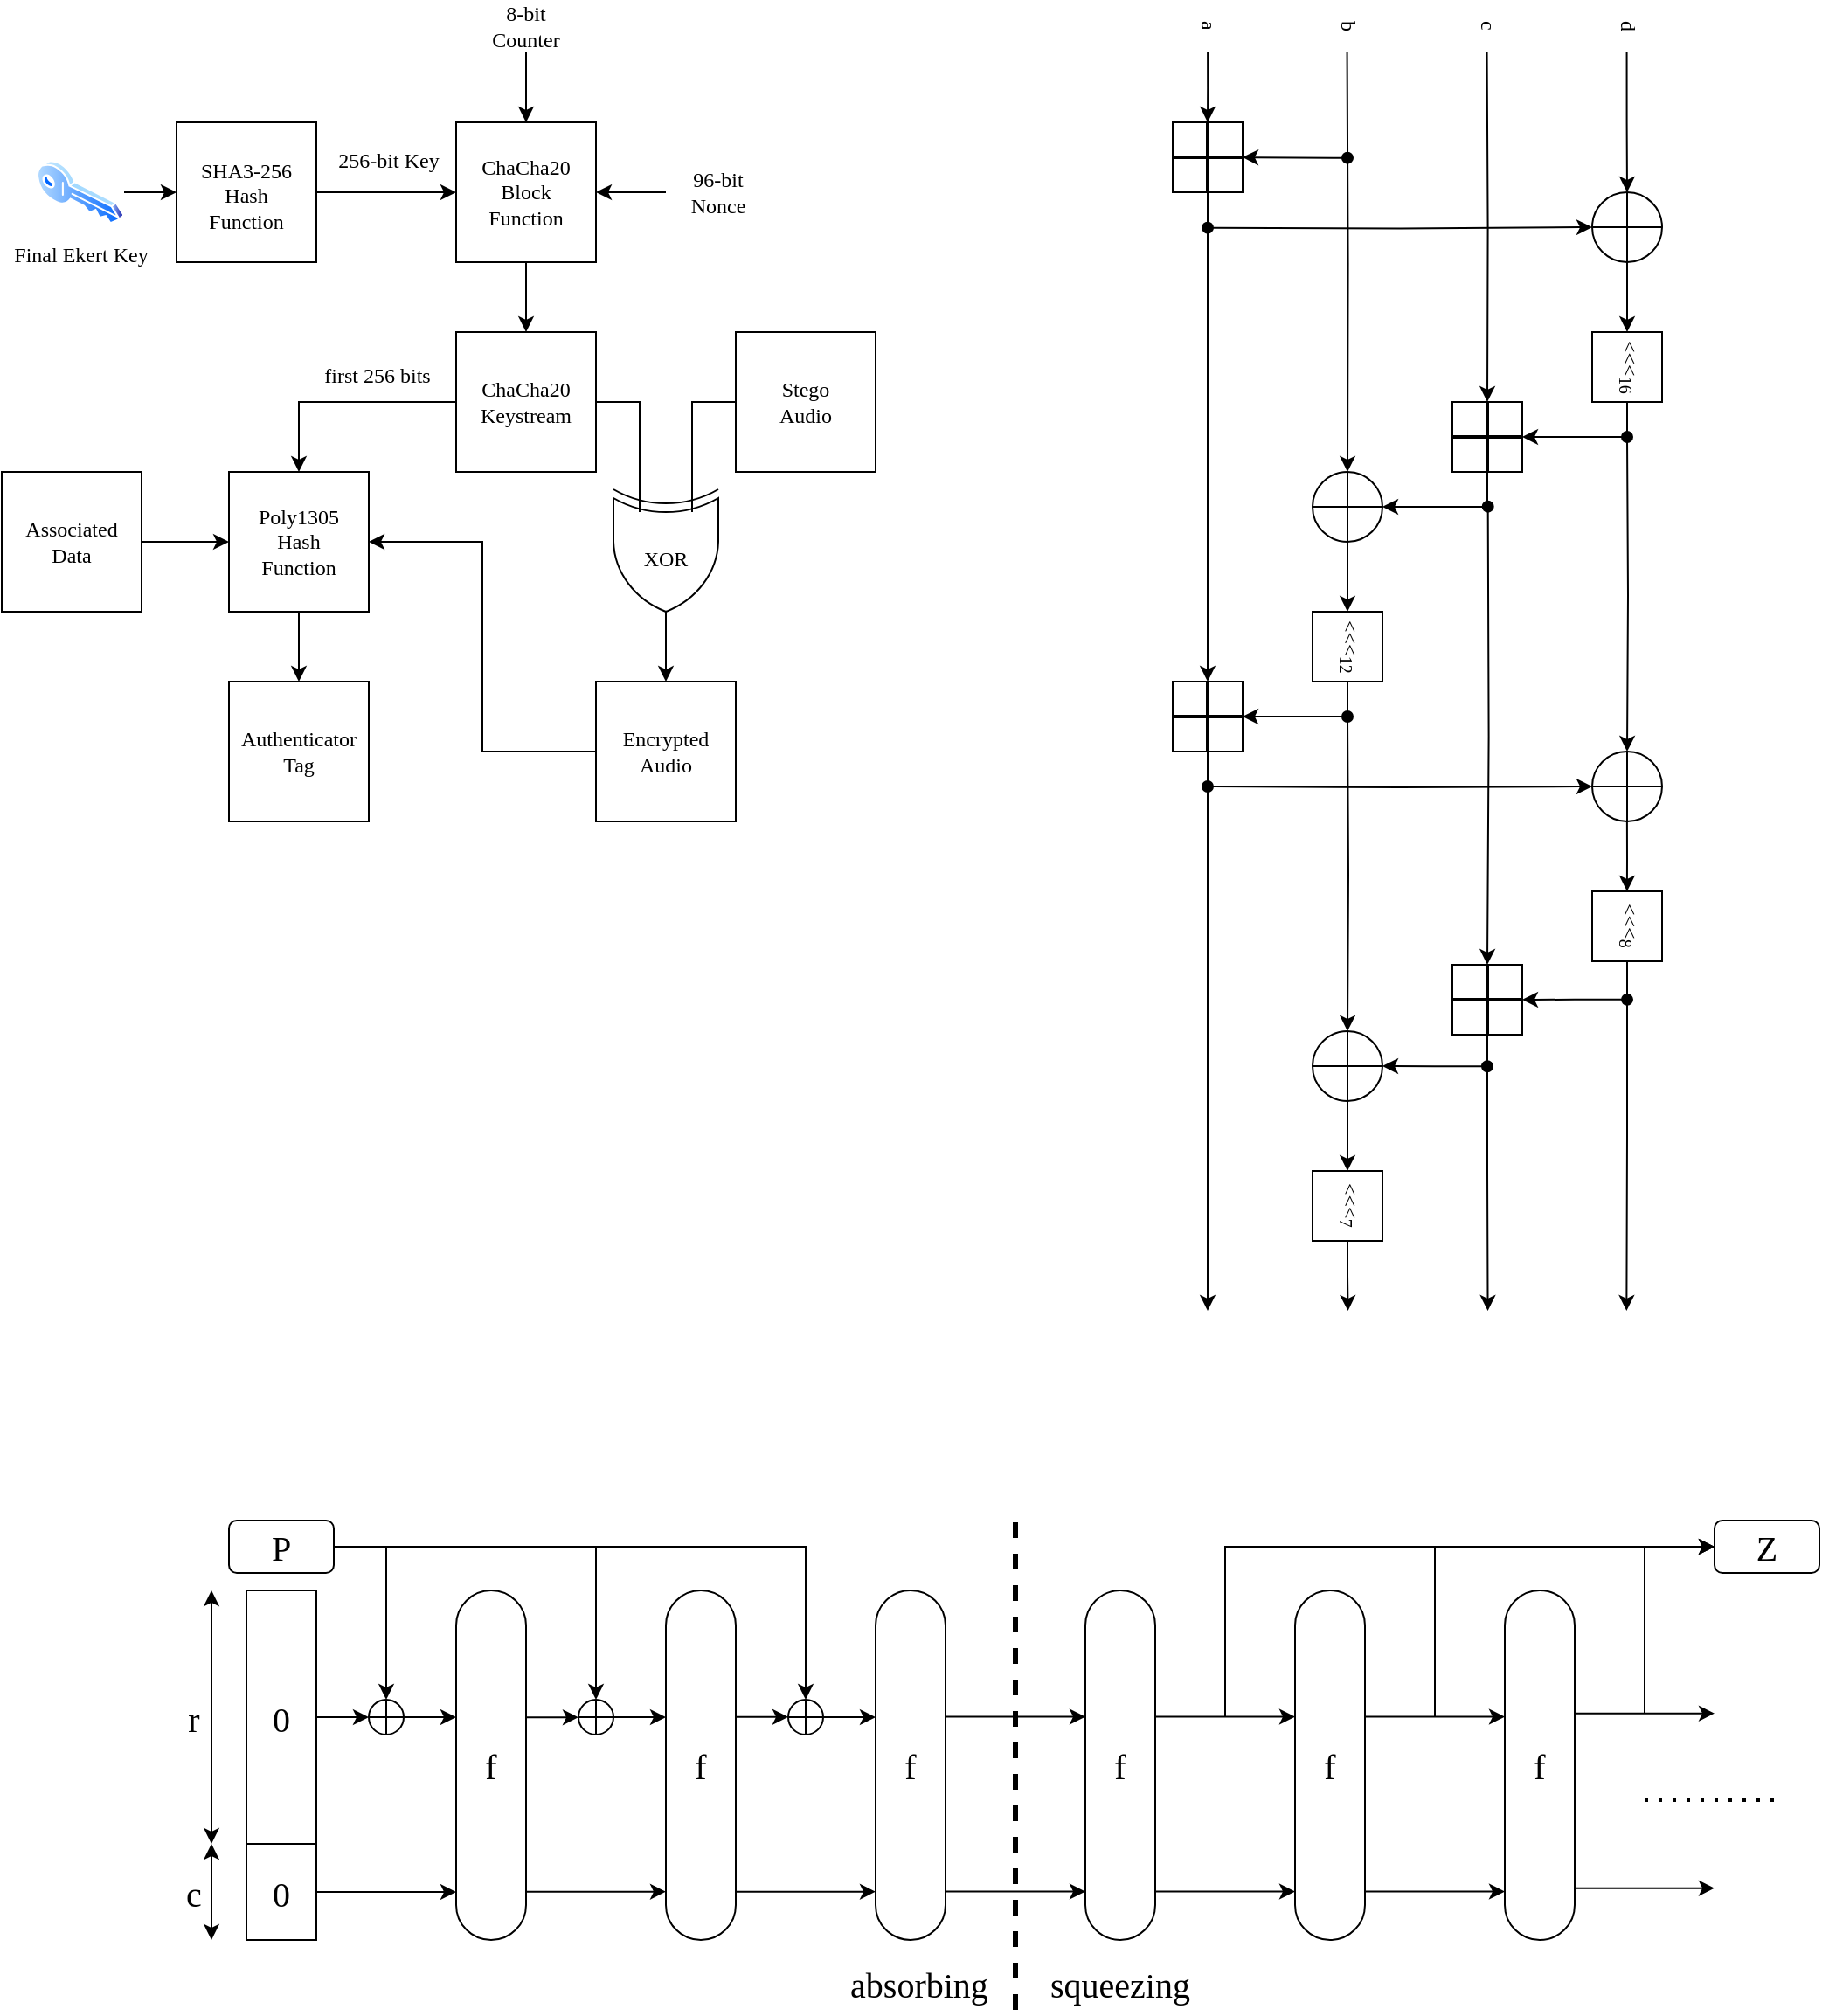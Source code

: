 <mxfile version="26.0.9">
  <diagram name="Page-1" id="ywLh7MBf24h3s8Dh5-IK">
    <mxGraphModel dx="1662" dy="958" grid="1" gridSize="10" guides="1" tooltips="1" connect="1" arrows="1" fold="1" page="1" pageScale="1" pageWidth="1920" pageHeight="1200" math="0" shadow="0">
      <root>
        <mxCell id="0" />
        <mxCell id="1" parent="0" />
        <mxCell id="VTgdmNcKE282F62j4poa-4" style="edgeStyle=orthogonalEdgeStyle;rounded=0;orthogonalLoop=1;jettySize=auto;html=1;exitX=1;exitY=0.5;exitDx=0;exitDy=0;entryX=0;entryY=0.5;entryDx=0;entryDy=0;fontFamily=Computer Modern Serif;fontSource=https%3A%2F%2Fgithub.com%2FManza12%2FFonts%2Fblob%2Fmaster%2FSerif%2Fcmunrm.woff;fontSize=12;fontColor=default;labelBackgroundColor=none;" parent="1" source="VTgdmNcKE282F62j4poa-1" target="VTgdmNcKE282F62j4poa-2" edge="1">
          <mxGeometry relative="1" as="geometry" />
        </mxCell>
        <mxCell id="VTgdmNcKE282F62j4poa-1" value="&lt;font face=&quot;Computer Modern Serif&quot;&gt;Final Ekert Key&lt;/font&gt;" style="image;aspect=fixed;perimeter=ellipsePerimeter;html=1;align=center;shadow=0;dashed=0;spacingTop=3;image=img/lib/active_directory/key.svg;labelBackgroundColor=none;" parent="1" vertex="1">
          <mxGeometry x="40" y="101.5" width="50" height="37" as="geometry" />
        </mxCell>
        <mxCell id="VTgdmNcKE282F62j4poa-6" style="edgeStyle=orthogonalEdgeStyle;rounded=0;orthogonalLoop=1;jettySize=auto;html=1;exitX=1;exitY=0.5;exitDx=0;exitDy=0;entryX=0;entryY=0.5;entryDx=0;entryDy=0;fontFamily=Computer Modern Serif;fontSource=https%3A%2F%2Fgithub.com%2FManza12%2FFonts%2Fblob%2Fmaster%2FSerif%2Fcmunrm.woff;fontSize=12;fontColor=default;labelBackgroundColor=none;labelPosition=center;verticalLabelPosition=top;align=center;verticalAlign=bottom;" parent="1" source="VTgdmNcKE282F62j4poa-2" target="VTgdmNcKE282F62j4poa-5" edge="1">
          <mxGeometry relative="1" as="geometry" />
        </mxCell>
        <mxCell id="VTgdmNcKE282F62j4poa-11" value="256-bit Key" style="edgeLabel;html=1;align=center;verticalAlign=middle;resizable=0;points=[];rounded=0;fontFamily=Computer Modern Serif;fontSource=https%3A%2F%2Fgithub.com%2FManza12%2FFonts%2Fblob%2Fmaster%2FSerif%2Fcmunrm.woff;fontSize=12;fontColor=default;labelBackgroundColor=none;fillColor=none;gradientColor=none;" parent="VTgdmNcKE282F62j4poa-6" vertex="1" connectable="0">
          <mxGeometry x="-0.405" y="-1" relative="1" as="geometry">
            <mxPoint x="17" y="-19" as="offset" />
          </mxGeometry>
        </mxCell>
        <mxCell id="VTgdmNcKE282F62j4poa-2" value="&lt;div&gt;&lt;font face=&quot;Computer Modern Serif&quot;&gt;SHA3-256&lt;/font&gt;&lt;/div&gt;&lt;div&gt;&lt;font face=&quot;Computer Modern Serif&quot;&gt;Hash&lt;/font&gt;&lt;/div&gt;&lt;div&gt;&lt;font face=&quot;Computer Modern Serif&quot;&gt;Function&lt;br&gt;&lt;/font&gt;&lt;/div&gt;" style="whiteSpace=wrap;html=1;aspect=fixed;shadow=0;dashed=0;strokeColor=default;align=center;verticalAlign=middle;spacingTop=3;fontFamily=Helvetica;fontSize=12;fontColor=default;labelBackgroundColor=none;fillColor=none;labelPosition=center;verticalLabelPosition=middle;" parent="1" vertex="1">
          <mxGeometry x="120" y="80" width="80" height="80" as="geometry" />
        </mxCell>
        <mxCell id="VTgdmNcKE282F62j4poa-15" style="edgeStyle=orthogonalEdgeStyle;rounded=0;orthogonalLoop=1;jettySize=auto;html=1;exitX=0.5;exitY=1;exitDx=0;exitDy=0;entryX=0.5;entryY=0;entryDx=0;entryDy=0;fontFamily=Computer Modern Serif;fontSource=https%3A%2F%2Fgithub.com%2FManza12%2FFonts%2Fblob%2Fmaster%2FSerif%2Fcmunrm.woff;fontSize=12;fontColor=default;labelBackgroundColor=none;" parent="1" source="VTgdmNcKE282F62j4poa-5" target="VTgdmNcKE282F62j4poa-14" edge="1">
          <mxGeometry relative="1" as="geometry" />
        </mxCell>
        <mxCell id="VTgdmNcKE282F62j4poa-5" value="&lt;div&gt;ChaCha20&lt;/div&gt;&lt;div&gt;Block&lt;/div&gt;&lt;div&gt;Function&lt;br&gt;&lt;/div&gt;" style="whiteSpace=wrap;html=1;aspect=fixed;rounded=0;align=center;verticalAlign=middle;fontFamily=Computer Modern Serif;fontSource=https%3A%2F%2Fgithub.com%2FManza12%2FFonts%2Fblob%2Fmaster%2FSerif%2Fcmunrm.woff;fontSize=12;fontColor=default;labelBackgroundColor=none;fillColor=none;gradientColor=none;" parent="1" vertex="1">
          <mxGeometry x="280" y="80" width="80" height="80" as="geometry" />
        </mxCell>
        <mxCell id="VTgdmNcKE282F62j4poa-13" style="edgeStyle=orthogonalEdgeStyle;rounded=0;orthogonalLoop=1;jettySize=auto;html=1;exitX=0;exitY=0.5;exitDx=0;exitDy=0;entryX=1;entryY=0.5;entryDx=0;entryDy=0;fontFamily=Computer Modern Serif;fontSource=https%3A%2F%2Fgithub.com%2FManza12%2FFonts%2Fblob%2Fmaster%2FSerif%2Fcmunrm.woff;fontSize=12;fontColor=default;labelBackgroundColor=none;" parent="1" source="VTgdmNcKE282F62j4poa-12" target="VTgdmNcKE282F62j4poa-5" edge="1">
          <mxGeometry relative="1" as="geometry" />
        </mxCell>
        <mxCell id="VTgdmNcKE282F62j4poa-12" value="96-bit Nonce" style="text;html=1;align=center;verticalAlign=middle;whiteSpace=wrap;rounded=0;fontFamily=Computer Modern Serif;fontSource=https%3A%2F%2Fgithub.com%2FManza12%2FFonts%2Fblob%2Fmaster%2FSerif%2Fcmunrm.woff;fontSize=12;fontColor=default;labelBackgroundColor=none;" parent="1" vertex="1">
          <mxGeometry x="400" y="105" width="60" height="30" as="geometry" />
        </mxCell>
        <mxCell id="VTgdmNcKE282F62j4poa-47" style="edgeStyle=orthogonalEdgeStyle;rounded=0;orthogonalLoop=1;jettySize=auto;html=1;exitX=0;exitY=0.5;exitDx=0;exitDy=0;entryX=0.5;entryY=0;entryDx=0;entryDy=0;fontFamily=Computer Modern Serif;fontSource=https%3A%2F%2Fgithub.com%2FManza12%2FFonts%2Fblob%2Fmaster%2FSerif%2Fcmunrm.woff;fontSize=12;fontColor=default;labelBackgroundColor=none;" parent="1" source="VTgdmNcKE282F62j4poa-14" target="VTgdmNcKE282F62j4poa-23" edge="1">
          <mxGeometry relative="1" as="geometry" />
        </mxCell>
        <mxCell id="VTgdmNcKE282F62j4poa-14" value="&lt;div&gt;ChaCha20&lt;/div&gt;&lt;div&gt;Keystream&lt;br&gt;&lt;/div&gt;" style="whiteSpace=wrap;html=1;aspect=fixed;rounded=0;align=center;verticalAlign=middle;fontFamily=Computer Modern Serif;fontSource=https%3A%2F%2Fgithub.com%2FManza12%2FFonts%2Fblob%2Fmaster%2FSerif%2Fcmunrm.woff;fontSize=12;fontColor=default;labelBackgroundColor=none;fillColor=none;gradientColor=none;" parent="1" vertex="1">
          <mxGeometry x="280" y="200" width="80" height="80" as="geometry" />
        </mxCell>
        <mxCell id="VTgdmNcKE282F62j4poa-16" value="&lt;div&gt;Stego&lt;/div&gt;&lt;div&gt;Audio&lt;br&gt;&lt;/div&gt;" style="whiteSpace=wrap;html=1;aspect=fixed;rounded=0;align=center;verticalAlign=middle;fontFamily=Computer Modern Serif;fontSource=https%3A%2F%2Fgithub.com%2FManza12%2FFonts%2Fblob%2Fmaster%2FSerif%2Fcmunrm.woff;fontSize=12;fontColor=default;labelBackgroundColor=none;fillColor=none;gradientColor=none;" parent="1" vertex="1">
          <mxGeometry x="440" y="200" width="80" height="80" as="geometry" />
        </mxCell>
        <mxCell id="VTgdmNcKE282F62j4poa-22" style="edgeStyle=orthogonalEdgeStyle;rounded=0;orthogonalLoop=1;jettySize=auto;html=1;exitX=1;exitY=0.5;exitDx=0;exitDy=0;exitPerimeter=0;entryX=0.5;entryY=0;entryDx=0;entryDy=0;fontFamily=Computer Modern Serif;fontSource=https%3A%2F%2Fgithub.com%2FManza12%2FFonts%2Fblob%2Fmaster%2FSerif%2Fcmunrm.woff;fontSize=12;fontColor=default;labelBackgroundColor=none;" parent="1" source="VTgdmNcKE282F62j4poa-17" target="VTgdmNcKE282F62j4poa-21" edge="1">
          <mxGeometry relative="1" as="geometry" />
        </mxCell>
        <mxCell id="VTgdmNcKE282F62j4poa-17" value="" style="verticalLabelPosition=middle;shadow=0;dashed=0;align=left;html=1;verticalAlign=middle;shape=mxgraph.electrical.logic_gates.logic_gate;operation=xor;rounded=0;fontFamily=Computer Modern Serif;fontSource=https%3A%2F%2Fgithub.com%2FManza12%2FFonts%2Fblob%2Fmaster%2FSerif%2Fcmunrm.woff;fontSize=12;fontColor=default;labelBackgroundColor=none;fillColor=none;gradientColor=none;direction=south;labelPosition=right;" parent="1" vertex="1">
          <mxGeometry x="370" y="280" width="60" height="100" as="geometry" />
        </mxCell>
        <mxCell id="VTgdmNcKE282F62j4poa-19" style="edgeStyle=orthogonalEdgeStyle;rounded=0;orthogonalLoop=1;jettySize=auto;html=1;exitX=1;exitY=0.5;exitDx=0;exitDy=0;entryX=0;entryY=0.75;entryDx=0;entryDy=0;entryPerimeter=0;fontFamily=Computer Modern Serif;fontSource=https%3A%2F%2Fgithub.com%2FManza12%2FFonts%2Fblob%2Fmaster%2FSerif%2Fcmunrm.woff;fontSize=12;fontColor=default;labelBackgroundColor=none;endArrow=none;startFill=0;" parent="1" source="VTgdmNcKE282F62j4poa-14" target="VTgdmNcKE282F62j4poa-17" edge="1">
          <mxGeometry relative="1" as="geometry" />
        </mxCell>
        <mxCell id="VTgdmNcKE282F62j4poa-20" style="edgeStyle=orthogonalEdgeStyle;rounded=0;orthogonalLoop=1;jettySize=auto;html=1;exitX=0;exitY=0.5;exitDx=0;exitDy=0;entryX=0;entryY=0.25;entryDx=0;entryDy=0;entryPerimeter=0;fontFamily=Computer Modern Serif;fontSource=https%3A%2F%2Fgithub.com%2FManza12%2FFonts%2Fblob%2Fmaster%2FSerif%2Fcmunrm.woff;fontSize=12;fontColor=default;labelBackgroundColor=none;endArrow=none;startFill=0;" parent="1" source="VTgdmNcKE282F62j4poa-16" target="VTgdmNcKE282F62j4poa-17" edge="1">
          <mxGeometry relative="1" as="geometry" />
        </mxCell>
        <mxCell id="VTgdmNcKE282F62j4poa-33" style="edgeStyle=orthogonalEdgeStyle;rounded=0;orthogonalLoop=1;jettySize=auto;html=1;exitX=0;exitY=0.5;exitDx=0;exitDy=0;entryX=1;entryY=0.5;entryDx=0;entryDy=0;fontFamily=Computer Modern Serif;fontSource=https%3A%2F%2Fgithub.com%2FManza12%2FFonts%2Fblob%2Fmaster%2FSerif%2Fcmunrm.woff;fontSize=12;fontColor=default;labelBackgroundColor=none;" parent="1" source="VTgdmNcKE282F62j4poa-21" target="VTgdmNcKE282F62j4poa-23" edge="1">
          <mxGeometry relative="1" as="geometry" />
        </mxCell>
        <mxCell id="VTgdmNcKE282F62j4poa-21" value="&lt;div&gt;Encrypted&lt;/div&gt;&lt;div&gt;Audio&lt;br&gt;&lt;/div&gt;" style="whiteSpace=wrap;html=1;aspect=fixed;rounded=0;align=center;verticalAlign=middle;fontFamily=Computer Modern Serif;fontSource=https%3A%2F%2Fgithub.com%2FManza12%2FFonts%2Fblob%2Fmaster%2FSerif%2Fcmunrm.woff;fontSize=12;fontColor=default;labelBackgroundColor=none;fillColor=none;gradientColor=none;" parent="1" vertex="1">
          <mxGeometry x="360" y="400" width="80" height="80" as="geometry" />
        </mxCell>
        <mxCell id="VTgdmNcKE282F62j4poa-35" style="edgeStyle=orthogonalEdgeStyle;rounded=0;orthogonalLoop=1;jettySize=auto;html=1;exitX=0.5;exitY=1;exitDx=0;exitDy=0;entryX=0.5;entryY=0;entryDx=0;entryDy=0;fontFamily=Computer Modern Serif;fontSource=https%3A%2F%2Fgithub.com%2FManza12%2FFonts%2Fblob%2Fmaster%2FSerif%2Fcmunrm.woff;fontSize=12;fontColor=default;labelBackgroundColor=none;" parent="1" source="VTgdmNcKE282F62j4poa-23" target="VTgdmNcKE282F62j4poa-27" edge="1">
          <mxGeometry relative="1" as="geometry" />
        </mxCell>
        <mxCell id="VTgdmNcKE282F62j4poa-23" value="&lt;div&gt;Poly1305&lt;/div&gt;&lt;div&gt;Hash&lt;/div&gt;&lt;div&gt;Function&lt;br&gt;&lt;/div&gt;" style="whiteSpace=wrap;html=1;aspect=fixed;rounded=0;align=center;verticalAlign=middle;fontFamily=Computer Modern Serif;fontSource=https%3A%2F%2Fgithub.com%2FManza12%2FFonts%2Fblob%2Fmaster%2FSerif%2Fcmunrm.woff;fontSize=12;fontColor=default;labelBackgroundColor=none;fillColor=none;gradientColor=none;" parent="1" vertex="1">
          <mxGeometry x="150" y="280" width="80" height="80" as="geometry" />
        </mxCell>
        <mxCell id="VTgdmNcKE282F62j4poa-27" value="&lt;div&gt;Authenticator&lt;/div&gt;&lt;div&gt;Tag&lt;br&gt;&lt;/div&gt;" style="whiteSpace=wrap;html=1;aspect=fixed;rounded=0;align=center;verticalAlign=middle;fontFamily=Computer Modern Serif;fontSource=https%3A%2F%2Fgithub.com%2FManza12%2FFonts%2Fblob%2Fmaster%2FSerif%2Fcmunrm.woff;fontSize=12;fontColor=default;labelBackgroundColor=none;fillColor=none;gradientColor=none;" parent="1" vertex="1">
          <mxGeometry x="150" y="400" width="80" height="80" as="geometry" />
        </mxCell>
        <mxCell id="VTgdmNcKE282F62j4poa-30" style="edgeStyle=orthogonalEdgeStyle;rounded=0;orthogonalLoop=1;jettySize=auto;html=1;exitX=0.5;exitY=1;exitDx=0;exitDy=0;entryX=0.5;entryY=0;entryDx=0;entryDy=0;fontFamily=Computer Modern Serif;fontSource=https%3A%2F%2Fgithub.com%2FManza12%2FFonts%2Fblob%2Fmaster%2FSerif%2Fcmunrm.woff;fontSize=12;fontColor=default;labelBackgroundColor=none;" parent="1" source="VTgdmNcKE282F62j4poa-29" target="VTgdmNcKE282F62j4poa-5" edge="1">
          <mxGeometry relative="1" as="geometry" />
        </mxCell>
        <mxCell id="VTgdmNcKE282F62j4poa-29" value="8-bit Counter" style="text;html=1;align=center;verticalAlign=middle;whiteSpace=wrap;rounded=0;fontFamily=Computer Modern Serif;fontSource=https%3A%2F%2Fgithub.com%2FManza12%2FFonts%2Fblob%2Fmaster%2FSerif%2Fcmunrm.woff;fontSize=12;fontColor=default;labelBackgroundColor=none;" parent="1" vertex="1">
          <mxGeometry x="290" y="10" width="60" height="30" as="geometry" />
        </mxCell>
        <mxCell id="VTgdmNcKE282F62j4poa-48" style="edgeStyle=orthogonalEdgeStyle;rounded=0;orthogonalLoop=1;jettySize=auto;html=1;exitX=1;exitY=0.5;exitDx=0;exitDy=0;entryX=0;entryY=0.5;entryDx=0;entryDy=0;fontFamily=Computer Modern Serif;fontSource=https%3A%2F%2Fgithub.com%2FManza12%2FFonts%2Fblob%2Fmaster%2FSerif%2Fcmunrm.woff;fontSize=12;fontColor=default;labelBackgroundColor=none;" parent="1" source="VTgdmNcKE282F62j4poa-37" target="VTgdmNcKE282F62j4poa-23" edge="1">
          <mxGeometry relative="1" as="geometry" />
        </mxCell>
        <mxCell id="VTgdmNcKE282F62j4poa-37" value="&lt;div&gt;Associated&lt;/div&gt;&lt;div&gt;Data&lt;br&gt;&lt;/div&gt;" style="whiteSpace=wrap;html=1;aspect=fixed;rounded=0;align=center;verticalAlign=middle;fontFamily=Computer Modern Serif;fontSource=https%3A%2F%2Fgithub.com%2FManza12%2FFonts%2Fblob%2Fmaster%2FSerif%2Fcmunrm.woff;fontSize=12;fontColor=default;labelBackgroundColor=none;fillColor=none;gradientColor=none;" parent="1" vertex="1">
          <mxGeometry x="20" y="280" width="80" height="80" as="geometry" />
        </mxCell>
        <mxCell id="VTgdmNcKE282F62j4poa-36" value="first 256 bits" style="text;html=1;align=center;verticalAlign=middle;whiteSpace=wrap;rounded=0;fontFamily=Computer Modern Serif;fontSource=https%3A%2F%2Fgithub.com%2FManza12%2FFonts%2Fblob%2Fmaster%2FSerif%2Fcmunrm.woff;fontSize=12;fontColor=default;labelBackgroundColor=none;" parent="1" vertex="1">
          <mxGeometry x="200" y="210" width="70" height="30" as="geometry" />
        </mxCell>
        <mxCell id="VTgdmNcKE282F62j4poa-49" value="XOR" style="text;html=1;align=center;verticalAlign=middle;whiteSpace=wrap;rounded=0;fontFamily=Computer Modern Serif;fontSource=https%3A%2F%2Fgithub.com%2FManza12%2FFonts%2Fblob%2Fmaster%2FSerif%2Fcmunrm.woff;fontSize=12;fontColor=default;labelBackgroundColor=none;" parent="1" vertex="1">
          <mxGeometry x="370" y="315" width="60" height="30" as="geometry" />
        </mxCell>
        <mxCell id="VTgdmNcKE282F62j4poa-55" value="" style="group;html=1;whiteSpace=wrap;" parent="1" vertex="1" connectable="0">
          <mxGeometry x="690" y="80" width="40" height="40" as="geometry" />
        </mxCell>
        <mxCell id="VTgdmNcKE282F62j4poa-92" style="edgeStyle=orthogonalEdgeStyle;rounded=0;orthogonalLoop=1;jettySize=auto;html=1;exitX=1;exitY=0.5;exitDx=0;exitDy=0;fontFamily=Computer Modern Serif;fontSource=https%3A%2F%2Fgithub.com%2FManza12%2FFonts%2Fblob%2Fmaster%2FSerif%2Fcmunrm.woff;fontSize=12;fontColor=default;labelBackgroundColor=none;entryX=1;entryY=0.5;entryDx=0;entryDy=0;startArrow=oval;startFill=1;" parent="VTgdmNcKE282F62j4poa-55" target="VTgdmNcKE282F62j4poa-50" edge="1">
          <mxGeometry relative="1" as="geometry">
            <mxPoint x="100" y="20.333" as="sourcePoint" />
            <Array as="points">
              <mxPoint x="70" y="20" />
            </Array>
          </mxGeometry>
        </mxCell>
        <mxCell id="VTgdmNcKE282F62j4poa-50" value="" style="whiteSpace=wrap;html=1;aspect=fixed;rounded=0;align=center;verticalAlign=middle;fontFamily=Computer Modern Serif;fontSource=https%3A%2F%2Fgithub.com%2FManza12%2FFonts%2Fblob%2Fmaster%2FSerif%2Fcmunrm.woff;fontSize=12;fontColor=default;labelBackgroundColor=none;fillColor=none;gradientColor=none;" parent="VTgdmNcKE282F62j4poa-55" vertex="1">
          <mxGeometry width="40" height="40" as="geometry" />
        </mxCell>
        <mxCell id="VTgdmNcKE282F62j4poa-53" value="" style="line;strokeWidth=2;html=1;rounded=0;align=center;verticalAlign=middle;fontFamily=Computer Modern Serif;fontSource=https%3A%2F%2Fgithub.com%2FManza12%2FFonts%2Fblob%2Fmaster%2FSerif%2Fcmunrm.woff;fontSize=12;fontColor=default;labelBackgroundColor=none;fillColor=none;gradientColor=none;whiteSpace=wrap;" parent="VTgdmNcKE282F62j4poa-55" vertex="1">
          <mxGeometry y="15" width="40" height="10" as="geometry" />
        </mxCell>
        <mxCell id="VTgdmNcKE282F62j4poa-124" style="edgeStyle=orthogonalEdgeStyle;rounded=0;orthogonalLoop=1;jettySize=auto;html=1;exitX=0;exitY=0.5;exitDx=0;exitDy=0;exitPerimeter=0;fontFamily=Computer Modern Serif;fontSource=https%3A%2F%2Fgithub.com%2FManza12%2FFonts%2Fblob%2Fmaster%2FSerif%2Fcmunrm.woff;fontSize=12;fontColor=default;labelBackgroundColor=none;entryX=0;entryY=0.5;entryDx=0;entryDy=0;entryPerimeter=0;" parent="VTgdmNcKE282F62j4poa-55" target="VTgdmNcKE282F62j4poa-54" edge="1">
          <mxGeometry relative="1" as="geometry">
            <mxPoint x="20.053" y="-40" as="sourcePoint" />
            <Array as="points">
              <mxPoint x="20" y="-20" />
            </Array>
          </mxGeometry>
        </mxCell>
        <mxCell id="VTgdmNcKE282F62j4poa-54" value="" style="line;strokeWidth=2;html=1;rounded=0;align=center;verticalAlign=middle;fontFamily=Computer Modern Serif;fontSource=https%3A%2F%2Fgithub.com%2FManza12%2FFonts%2Fblob%2Fmaster%2FSerif%2Fcmunrm.woff;fontSize=12;fontColor=default;labelBackgroundColor=none;fillColor=none;gradientColor=none;direction=south;whiteSpace=wrap;" parent="VTgdmNcKE282F62j4poa-55" vertex="1">
          <mxGeometry x="15" width="10" height="40" as="geometry" />
        </mxCell>
        <mxCell id="VTgdmNcKE282F62j4poa-62" value="" style="group;html=1;whiteSpace=wrap;" parent="1" vertex="1" connectable="0">
          <mxGeometry x="690" y="400.0" width="40" height="40" as="geometry" />
        </mxCell>
        <mxCell id="VTgdmNcKE282F62j4poa-63" value="" style="whiteSpace=wrap;html=1;aspect=fixed;rounded=0;align=center;verticalAlign=middle;fontFamily=Computer Modern Serif;fontSource=https%3A%2F%2Fgithub.com%2FManza12%2FFonts%2Fblob%2Fmaster%2FSerif%2Fcmunrm.woff;fontSize=12;fontColor=default;labelBackgroundColor=none;fillColor=none;gradientColor=none;" parent="VTgdmNcKE282F62j4poa-62" vertex="1">
          <mxGeometry width="40" height="40" as="geometry" />
        </mxCell>
        <mxCell id="VTgdmNcKE282F62j4poa-64" value="" style="line;strokeWidth=2;html=1;rounded=0;align=center;verticalAlign=middle;fontFamily=Computer Modern Serif;fontSource=https%3A%2F%2Fgithub.com%2FManza12%2FFonts%2Fblob%2Fmaster%2FSerif%2Fcmunrm.woff;fontSize=12;fontColor=default;labelBackgroundColor=none;fillColor=none;gradientColor=none;whiteSpace=wrap;" parent="VTgdmNcKE282F62j4poa-62" vertex="1">
          <mxGeometry y="15" width="40" height="10" as="geometry" />
        </mxCell>
        <mxCell id="VTgdmNcKE282F62j4poa-68" style="edgeStyle=orthogonalEdgeStyle;rounded=0;orthogonalLoop=1;jettySize=auto;html=1;exitX=1;exitY=0.5;exitDx=0;exitDy=0;exitPerimeter=0;fontFamily=Computer Modern Serif;fontSource=https%3A%2F%2Fgithub.com%2FManza12%2FFonts%2Fblob%2Fmaster%2FSerif%2Fcmunrm.woff;fontSize=12;fontColor=default;labelBackgroundColor=none;" parent="VTgdmNcKE282F62j4poa-62" source="VTgdmNcKE282F62j4poa-65" edge="1">
          <mxGeometry relative="1" as="geometry">
            <mxPoint x="20" y="360.0" as="targetPoint" />
          </mxGeometry>
        </mxCell>
        <mxCell id="VTgdmNcKE282F62j4poa-65" value="" style="line;strokeWidth=2;html=1;rounded=0;align=center;verticalAlign=middle;fontFamily=Computer Modern Serif;fontSource=https%3A%2F%2Fgithub.com%2FManza12%2FFonts%2Fblob%2Fmaster%2FSerif%2Fcmunrm.woff;fontSize=12;fontColor=default;labelBackgroundColor=none;fillColor=none;gradientColor=none;direction=south;whiteSpace=wrap;" parent="VTgdmNcKE282F62j4poa-62" vertex="1">
          <mxGeometry x="15" width="10" height="40" as="geometry" />
        </mxCell>
        <mxCell id="VTgdmNcKE282F62j4poa-67" style="edgeStyle=orthogonalEdgeStyle;rounded=0;orthogonalLoop=1;jettySize=auto;html=1;exitX=0.5;exitY=1;exitDx=0;exitDy=0;entryX=0.5;entryY=0;entryDx=0;entryDy=0;fontFamily=Computer Modern Serif;fontSource=https%3A%2F%2Fgithub.com%2FManza12%2FFonts%2Fblob%2Fmaster%2FSerif%2Fcmunrm.woff;fontSize=12;fontColor=default;labelBackgroundColor=none;" parent="1" source="VTgdmNcKE282F62j4poa-50" target="VTgdmNcKE282F62j4poa-63" edge="1">
          <mxGeometry relative="1" as="geometry" />
        </mxCell>
        <mxCell id="VTgdmNcKE282F62j4poa-70" style="edgeStyle=orthogonalEdgeStyle;rounded=0;orthogonalLoop=1;jettySize=auto;html=1;exitX=0;exitY=0.5;exitDx=0;exitDy=0;exitPerimeter=0;fontFamily=Computer Modern Serif;fontSource=https%3A%2F%2Fgithub.com%2FManza12%2FFonts%2Fblob%2Fmaster%2FSerif%2Fcmunrm.woff;fontSize=12;fontColor=default;labelBackgroundColor=none;entryX=0;entryY=0.5;entryDx=0;entryDy=0;entryPerimeter=0;startArrow=oval;startFill=1;" parent="1" target="VTgdmNcKE282F62j4poa-69" edge="1">
          <mxGeometry relative="1" as="geometry">
            <mxPoint x="710" y="140.333" as="sourcePoint" />
          </mxGeometry>
        </mxCell>
        <mxCell id="VTgdmNcKE282F62j4poa-73" style="edgeStyle=orthogonalEdgeStyle;rounded=0;orthogonalLoop=1;jettySize=auto;html=1;exitX=0.5;exitY=1;exitDx=0;exitDy=0;exitPerimeter=0;entryX=0.5;entryY=0;entryDx=0;entryDy=0;fontFamily=Computer Modern Serif;fontSource=https%3A%2F%2Fgithub.com%2FManza12%2FFonts%2Fblob%2Fmaster%2FSerif%2Fcmunrm.woff;fontSize=12;fontColor=default;labelBackgroundColor=none;" parent="1" source="VTgdmNcKE282F62j4poa-69" target="VTgdmNcKE282F62j4poa-72" edge="1">
          <mxGeometry relative="1" as="geometry" />
        </mxCell>
        <mxCell id="VTgdmNcKE282F62j4poa-127" style="edgeStyle=orthogonalEdgeStyle;rounded=0;orthogonalLoop=1;jettySize=auto;html=1;exitX=0.5;exitY=0;exitDx=0;exitDy=0;exitPerimeter=0;fontFamily=Computer Modern Serif;fontSource=https%3A%2F%2Fgithub.com%2FManza12%2FFonts%2Fblob%2Fmaster%2FSerif%2Fcmunrm.woff;fontSize=12;fontColor=default;labelBackgroundColor=none;entryX=0.5;entryY=0;entryDx=0;entryDy=0;entryPerimeter=0;" parent="1" target="VTgdmNcKE282F62j4poa-69" edge="1">
          <mxGeometry relative="1" as="geometry">
            <mxPoint x="949.783" y="40" as="sourcePoint" />
            <Array as="points">
              <mxPoint x="950" y="80" />
              <mxPoint x="950" y="80" />
            </Array>
          </mxGeometry>
        </mxCell>
        <mxCell id="VTgdmNcKE282F62j4poa-69" value="" style="verticalLabelPosition=bottom;verticalAlign=top;html=1;shape=mxgraph.flowchart.summing_function;rounded=0;align=center;fontFamily=Computer Modern Serif;fontSource=https%3A%2F%2Fgithub.com%2FManza12%2FFonts%2Fblob%2Fmaster%2FSerif%2Fcmunrm.woff;fontSize=12;fontColor=default;labelBackgroundColor=none;fillColor=none;gradientColor=none;aspect=fixed;whiteSpace=wrap;" parent="1" vertex="1">
          <mxGeometry x="930" y="120" width="40" height="40" as="geometry" />
        </mxCell>
        <mxCell id="VTgdmNcKE282F62j4poa-89" style="edgeStyle=orthogonalEdgeStyle;rounded=0;orthogonalLoop=1;jettySize=auto;html=1;exitX=0.5;exitY=1;exitDx=0;exitDy=0;entryX=1;entryY=0.5;entryDx=0;entryDy=0;fontFamily=Computer Modern Serif;fontSource=https%3A%2F%2Fgithub.com%2FManza12%2FFonts%2Fblob%2Fmaster%2FSerif%2Fcmunrm.woff;fontSize=12;fontColor=default;labelBackgroundColor=none;" parent="1" source="VTgdmNcKE282F62j4poa-72" target="VTgdmNcKE282F62j4poa-75" edge="1">
          <mxGeometry relative="1" as="geometry">
            <Array as="points">
              <mxPoint x="950" y="260" />
            </Array>
          </mxGeometry>
        </mxCell>
        <mxCell id="VTgdmNcKE282F62j4poa-72" value="&lt;div&gt;&amp;lt;&amp;lt;&amp;lt;&lt;sub&gt;16&lt;/sub&gt;&lt;br&gt;&lt;/div&gt;" style="whiteSpace=wrap;html=1;aspect=fixed;rounded=0;align=center;verticalAlign=middle;fontFamily=Computer Modern Serif;fontSource=https%3A%2F%2Fgithub.com%2FManza12%2FFonts%2Fblob%2Fmaster%2FSerif%2Fcmunrm.woff;fontSize=12;fontColor=default;labelBackgroundColor=none;fillColor=none;gradientColor=none;textDirection=vertical-lr;" parent="1" vertex="1">
          <mxGeometry x="930" y="200" width="40" height="40" as="geometry" />
        </mxCell>
        <mxCell id="VTgdmNcKE282F62j4poa-74" value="" style="group;html=1;whiteSpace=wrap;" parent="1" vertex="1" connectable="0">
          <mxGeometry x="850" y="240.0" width="40" height="40" as="geometry" />
        </mxCell>
        <mxCell id="VTgdmNcKE282F62j4poa-126" style="edgeStyle=orthogonalEdgeStyle;rounded=0;orthogonalLoop=1;jettySize=auto;html=1;exitX=0.5;exitY=0;exitDx=0;exitDy=0;fontFamily=Computer Modern Serif;fontSource=https%3A%2F%2Fgithub.com%2FManza12%2FFonts%2Fblob%2Fmaster%2FSerif%2Fcmunrm.woff;fontSize=12;fontColor=default;labelBackgroundColor=none;entryX=0.5;entryY=0;entryDx=0;entryDy=0;" parent="VTgdmNcKE282F62j4poa-74" target="VTgdmNcKE282F62j4poa-75" edge="1">
          <mxGeometry relative="1" as="geometry">
            <mxPoint x="19.783" y="-200.0" as="sourcePoint" />
          </mxGeometry>
        </mxCell>
        <mxCell id="VTgdmNcKE282F62j4poa-75" value="" style="whiteSpace=wrap;html=1;aspect=fixed;rounded=0;align=center;verticalAlign=middle;fontFamily=Computer Modern Serif;fontSource=https%3A%2F%2Fgithub.com%2FManza12%2FFonts%2Fblob%2Fmaster%2FSerif%2Fcmunrm.woff;fontSize=12;fontColor=default;labelBackgroundColor=none;fillColor=none;gradientColor=none;" parent="VTgdmNcKE282F62j4poa-74" vertex="1">
          <mxGeometry width="40" height="40" as="geometry" />
        </mxCell>
        <mxCell id="VTgdmNcKE282F62j4poa-76" value="" style="line;strokeWidth=2;html=1;rounded=0;align=center;verticalAlign=middle;fontFamily=Computer Modern Serif;fontSource=https%3A%2F%2Fgithub.com%2FManza12%2FFonts%2Fblob%2Fmaster%2FSerif%2Fcmunrm.woff;fontSize=12;fontColor=default;labelBackgroundColor=none;fillColor=none;gradientColor=none;whiteSpace=wrap;" parent="VTgdmNcKE282F62j4poa-74" vertex="1">
          <mxGeometry y="15" width="40" height="10" as="geometry" />
        </mxCell>
        <mxCell id="VTgdmNcKE282F62j4poa-77" value="" style="line;strokeWidth=2;html=1;rounded=0;align=center;verticalAlign=middle;fontFamily=Computer Modern Serif;fontSource=https%3A%2F%2Fgithub.com%2FManza12%2FFonts%2Fblob%2Fmaster%2FSerif%2Fcmunrm.woff;fontSize=12;fontColor=default;labelBackgroundColor=none;fillColor=none;gradientColor=none;direction=south;whiteSpace=wrap;" parent="VTgdmNcKE282F62j4poa-74" vertex="1">
          <mxGeometry x="15" width="10" height="40" as="geometry" />
        </mxCell>
        <mxCell id="VTgdmNcKE282F62j4poa-82" style="edgeStyle=orthogonalEdgeStyle;rounded=0;orthogonalLoop=1;jettySize=auto;html=1;exitX=0.5;exitY=1;exitDx=0;exitDy=0;exitPerimeter=0;entryX=0.5;entryY=0;entryDx=0;entryDy=0;fontFamily=Computer Modern Serif;fontSource=https%3A%2F%2Fgithub.com%2FManza12%2FFonts%2Fblob%2Fmaster%2FSerif%2Fcmunrm.woff;fontSize=12;fontColor=default;labelBackgroundColor=none;" parent="1" source="VTgdmNcKE282F62j4poa-79" target="VTgdmNcKE282F62j4poa-80" edge="1">
          <mxGeometry relative="1" as="geometry" />
        </mxCell>
        <mxCell id="VTgdmNcKE282F62j4poa-125" style="edgeStyle=orthogonalEdgeStyle;rounded=0;orthogonalLoop=1;jettySize=auto;html=1;exitX=0.5;exitY=0;exitDx=0;exitDy=0;exitPerimeter=0;fontFamily=Computer Modern Serif;fontSource=https%3A%2F%2Fgithub.com%2FManza12%2FFonts%2Fblob%2Fmaster%2FSerif%2Fcmunrm.woff;fontSize=12;fontColor=default;labelBackgroundColor=none;entryX=0.5;entryY=0;entryDx=0;entryDy=0;entryPerimeter=0;" parent="1" target="VTgdmNcKE282F62j4poa-79" edge="1">
          <mxGeometry relative="1" as="geometry">
            <mxPoint x="789.783" y="40" as="sourcePoint" />
          </mxGeometry>
        </mxCell>
        <mxCell id="VTgdmNcKE282F62j4poa-79" value="" style="verticalLabelPosition=bottom;verticalAlign=top;html=1;shape=mxgraph.flowchart.summing_function;rounded=0;align=center;fontFamily=Computer Modern Serif;fontSource=https%3A%2F%2Fgithub.com%2FManza12%2FFonts%2Fblob%2Fmaster%2FSerif%2Fcmunrm.woff;fontSize=12;fontColor=default;labelBackgroundColor=none;fillColor=none;gradientColor=none;aspect=fixed;whiteSpace=wrap;" parent="1" vertex="1">
          <mxGeometry x="770" y="280" width="40" height="40" as="geometry" />
        </mxCell>
        <mxCell id="VTgdmNcKE282F62j4poa-86" style="edgeStyle=orthogonalEdgeStyle;rounded=0;orthogonalLoop=1;jettySize=auto;html=1;exitX=0.5;exitY=1;exitDx=0;exitDy=0;entryX=1;entryY=0.5;entryDx=0;entryDy=0;fontFamily=Computer Modern Serif;fontSource=https%3A%2F%2Fgithub.com%2FManza12%2FFonts%2Fblob%2Fmaster%2FSerif%2Fcmunrm.woff;fontSize=12;fontColor=default;labelBackgroundColor=none;" parent="1" source="VTgdmNcKE282F62j4poa-80" target="VTgdmNcKE282F62j4poa-63" edge="1">
          <mxGeometry relative="1" as="geometry" />
        </mxCell>
        <mxCell id="VTgdmNcKE282F62j4poa-80" value="&lt;div&gt;&amp;lt;&amp;lt;&amp;lt;&lt;sub&gt;12&lt;/sub&gt;&lt;/div&gt;" style="whiteSpace=wrap;html=1;aspect=fixed;rounded=0;align=center;verticalAlign=middle;fontFamily=Computer Modern Serif;fontSource=https%3A%2F%2Fgithub.com%2FManza12%2FFonts%2Fblob%2Fmaster%2FSerif%2Fcmunrm.woff;fontSize=12;fontColor=default;labelBackgroundColor=none;fillColor=none;gradientColor=none;textDirection=vertical-lr;" parent="1" vertex="1">
          <mxGeometry x="770" y="360" width="40" height="40" as="geometry" />
        </mxCell>
        <mxCell id="VTgdmNcKE282F62j4poa-85" style="edgeStyle=orthogonalEdgeStyle;rounded=0;orthogonalLoop=1;jettySize=auto;html=1;exitX=0.5;exitY=1;exitDx=0;exitDy=0;entryX=1;entryY=0.5;entryDx=0;entryDy=0;entryPerimeter=0;fontFamily=Computer Modern Serif;fontSource=https%3A%2F%2Fgithub.com%2FManza12%2FFonts%2Fblob%2Fmaster%2FSerif%2Fcmunrm.woff;fontSize=12;fontColor=default;labelBackgroundColor=none;" parent="1" source="VTgdmNcKE282F62j4poa-75" target="VTgdmNcKE282F62j4poa-79" edge="1">
          <mxGeometry relative="1" as="geometry" />
        </mxCell>
        <mxCell id="VTgdmNcKE282F62j4poa-90" style="edgeStyle=orthogonalEdgeStyle;rounded=0;orthogonalLoop=1;jettySize=auto;html=1;fontFamily=Computer Modern Serif;fontSource=https%3A%2F%2Fgithub.com%2FManza12%2FFonts%2Fblob%2Fmaster%2FSerif%2Fcmunrm.woff;fontSize=12;fontColor=default;labelBackgroundColor=none;entryX=0.5;entryY=0;entryDx=0;entryDy=0;entryPerimeter=0;startArrow=oval;startFill=1;" parent="1" target="VTgdmNcKE282F62j4poa-87" edge="1">
          <mxGeometry relative="1" as="geometry">
            <mxPoint x="950" y="260" as="sourcePoint" />
          </mxGeometry>
        </mxCell>
        <mxCell id="VTgdmNcKE282F62j4poa-98" style="edgeStyle=orthogonalEdgeStyle;rounded=0;orthogonalLoop=1;jettySize=auto;html=1;exitX=0.5;exitY=1;exitDx=0;exitDy=0;exitPerimeter=0;entryX=0.5;entryY=0;entryDx=0;entryDy=0;fontFamily=Computer Modern Serif;fontSource=https%3A%2F%2Fgithub.com%2FManza12%2FFonts%2Fblob%2Fmaster%2FSerif%2Fcmunrm.woff;fontSize=12;fontColor=default;labelBackgroundColor=none;" parent="1" edge="1">
          <mxGeometry relative="1" as="geometry">
            <mxPoint x="949.95" y="480" as="sourcePoint" />
            <mxPoint x="949.95" y="520" as="targetPoint" />
            <Array as="points">
              <mxPoint x="950" y="501" />
            </Array>
          </mxGeometry>
        </mxCell>
        <mxCell id="VTgdmNcKE282F62j4poa-107" style="edgeStyle=orthogonalEdgeStyle;rounded=0;orthogonalLoop=1;jettySize=auto;html=1;exitX=0;exitY=0.5;exitDx=0;exitDy=0;exitPerimeter=0;fontFamily=Computer Modern Serif;fontSource=https%3A%2F%2Fgithub.com%2FManza12%2FFonts%2Fblob%2Fmaster%2FSerif%2Fcmunrm.woff;fontSize=12;fontColor=default;labelBackgroundColor=none;entryX=0;entryY=0.5;entryDx=0;entryDy=0;entryPerimeter=0;startArrow=oval;startFill=1;" parent="1" target="VTgdmNcKE282F62j4poa-87" edge="1">
          <mxGeometry relative="1" as="geometry">
            <mxPoint x="710" y="460" as="sourcePoint" />
          </mxGeometry>
        </mxCell>
        <mxCell id="VTgdmNcKE282F62j4poa-87" value="" style="verticalLabelPosition=bottom;verticalAlign=top;html=1;shape=mxgraph.flowchart.summing_function;rounded=0;align=center;fontFamily=Computer Modern Serif;fontSource=https%3A%2F%2Fgithub.com%2FManza12%2FFonts%2Fblob%2Fmaster%2FSerif%2Fcmunrm.woff;fontSize=12;fontColor=default;labelBackgroundColor=none;fillColor=none;gradientColor=none;aspect=fixed;whiteSpace=wrap;" parent="1" vertex="1">
          <mxGeometry x="930" y="440" width="40" height="40" as="geometry" />
        </mxCell>
        <mxCell id="VTgdmNcKE282F62j4poa-93" value="a" style="text;html=1;align=center;verticalAlign=middle;whiteSpace=wrap;rounded=0;fontFamily=Computer Modern Serif;fontSource=https%3A%2F%2Fgithub.com%2FManza12%2FFonts%2Fblob%2Fmaster%2FSerif%2Fcmunrm.woff;fontSize=12;fontColor=default;labelBackgroundColor=none;textDirection=vertical-lr;" parent="1" vertex="1">
          <mxGeometry x="680" y="10" width="60" height="30" as="geometry" />
        </mxCell>
        <mxCell id="VTgdmNcKE282F62j4poa-94" value="&lt;div&gt;b&lt;/div&gt;" style="text;html=1;align=center;verticalAlign=middle;whiteSpace=wrap;rounded=0;fontFamily=Computer Modern Serif;fontSource=https%3A%2F%2Fgithub.com%2FManza12%2FFonts%2Fblob%2Fmaster%2FSerif%2Fcmunrm.woff;fontSize=12;fontColor=default;labelBackgroundColor=none;textDirection=vertical-lr;" parent="1" vertex="1">
          <mxGeometry x="760" y="10" width="60" height="30" as="geometry" />
        </mxCell>
        <mxCell id="VTgdmNcKE282F62j4poa-95" value="d" style="text;html=1;align=center;verticalAlign=middle;whiteSpace=wrap;rounded=0;fontFamily=Computer Modern Serif;fontSource=https%3A%2F%2Fgithub.com%2FManza12%2FFonts%2Fblob%2Fmaster%2FSerif%2Fcmunrm.woff;fontSize=12;fontColor=default;labelBackgroundColor=none;textDirection=vertical-lr;" parent="1" vertex="1">
          <mxGeometry x="920" y="10" width="60" height="30" as="geometry" />
        </mxCell>
        <mxCell id="VTgdmNcKE282F62j4poa-96" value="c" style="text;html=1;align=center;verticalAlign=middle;whiteSpace=wrap;rounded=0;fontFamily=Computer Modern Serif;fontSource=https%3A%2F%2Fgithub.com%2FManza12%2FFonts%2Fblob%2Fmaster%2FSerif%2Fcmunrm.woff;fontSize=12;fontColor=default;labelBackgroundColor=none;textDirection=vertical-lr;" parent="1" vertex="1">
          <mxGeometry x="840" y="10" width="60" height="30" as="geometry" />
        </mxCell>
        <mxCell id="VTgdmNcKE282F62j4poa-114" style="edgeStyle=orthogonalEdgeStyle;rounded=0;orthogonalLoop=1;jettySize=auto;html=1;exitX=0.5;exitY=1;exitDx=0;exitDy=0;fontFamily=Computer Modern Serif;fontSource=https%3A%2F%2Fgithub.com%2FManza12%2FFonts%2Fblob%2Fmaster%2FSerif%2Fcmunrm.woff;fontSize=12;fontColor=default;labelBackgroundColor=none;" parent="1" source="VTgdmNcKE282F62j4poa-97" edge="1">
          <mxGeometry relative="1" as="geometry">
            <mxPoint x="949.667" y="760" as="targetPoint" />
          </mxGeometry>
        </mxCell>
        <mxCell id="VTgdmNcKE282F62j4poa-97" value="&lt;div&gt;&amp;lt;&amp;lt;&amp;lt;&lt;sub&gt;8&lt;/sub&gt;&lt;/div&gt;" style="whiteSpace=wrap;html=1;aspect=fixed;rounded=0;align=center;verticalAlign=middle;fontFamily=Computer Modern Serif;fontSource=https%3A%2F%2Fgithub.com%2FManza12%2FFonts%2Fblob%2Fmaster%2FSerif%2Fcmunrm.woff;fontSize=12;fontColor=default;labelBackgroundColor=none;fillColor=none;gradientColor=none;textDirection=vertical-lr;" parent="1" vertex="1">
          <mxGeometry x="930" y="520" width="40" height="40" as="geometry" />
        </mxCell>
        <mxCell id="VTgdmNcKE282F62j4poa-99" value="" style="group;html=1;whiteSpace=wrap;" parent="1" vertex="1" connectable="0">
          <mxGeometry x="850" y="562" width="40" height="40" as="geometry" />
        </mxCell>
        <mxCell id="VTgdmNcKE282F62j4poa-108" style="edgeStyle=orthogonalEdgeStyle;rounded=0;orthogonalLoop=1;jettySize=auto;html=1;exitX=0.5;exitY=0;exitDx=0;exitDy=0;fontFamily=Computer Modern Serif;fontSource=https%3A%2F%2Fgithub.com%2FManza12%2FFonts%2Fblob%2Fmaster%2FSerif%2Fcmunrm.woff;fontSize=12;fontColor=default;labelBackgroundColor=none;entryX=0.5;entryY=0;entryDx=0;entryDy=0;startArrow=oval;startFill=1;" parent="VTgdmNcKE282F62j4poa-99" target="VTgdmNcKE282F62j4poa-100" edge="1">
          <mxGeometry relative="1" as="geometry">
            <mxPoint x="20.345" y="-262.172" as="sourcePoint" />
          </mxGeometry>
        </mxCell>
        <mxCell id="VTgdmNcKE282F62j4poa-116" style="edgeStyle=orthogonalEdgeStyle;rounded=0;orthogonalLoop=1;jettySize=auto;html=1;exitX=1;exitY=0.5;exitDx=0;exitDy=0;fontFamily=Computer Modern Serif;fontSource=https%3A%2F%2Fgithub.com%2FManza12%2FFonts%2Fblob%2Fmaster%2FSerif%2Fcmunrm.woff;fontSize=12;fontColor=default;labelBackgroundColor=none;startArrow=oval;startFill=1;entryX=1;entryY=0.5;entryDx=0;entryDy=0;" parent="VTgdmNcKE282F62j4poa-99" target="VTgdmNcKE282F62j4poa-100" edge="1">
          <mxGeometry relative="1" as="geometry">
            <mxPoint x="100" y="19.926" as="sourcePoint" />
            <Array as="points">
              <mxPoint x="70" y="20" />
              <mxPoint x="70" y="20" />
            </Array>
          </mxGeometry>
        </mxCell>
        <mxCell id="VTgdmNcKE282F62j4poa-100" value="" style="whiteSpace=wrap;html=1;aspect=fixed;rounded=0;align=center;verticalAlign=middle;fontFamily=Computer Modern Serif;fontSource=https%3A%2F%2Fgithub.com%2FManza12%2FFonts%2Fblob%2Fmaster%2FSerif%2Fcmunrm.woff;fontSize=12;fontColor=default;labelBackgroundColor=none;fillColor=none;gradientColor=none;" parent="VTgdmNcKE282F62j4poa-99" vertex="1">
          <mxGeometry width="40" height="40" as="geometry" />
        </mxCell>
        <mxCell id="VTgdmNcKE282F62j4poa-101" value="" style="line;strokeWidth=2;html=1;rounded=0;align=center;verticalAlign=middle;fontFamily=Computer Modern Serif;fontSource=https%3A%2F%2Fgithub.com%2FManza12%2FFonts%2Fblob%2Fmaster%2FSerif%2Fcmunrm.woff;fontSize=12;fontColor=default;labelBackgroundColor=none;fillColor=none;gradientColor=none;whiteSpace=wrap;" parent="VTgdmNcKE282F62j4poa-99" vertex="1">
          <mxGeometry y="15" width="40" height="10" as="geometry" />
        </mxCell>
        <mxCell id="VTgdmNcKE282F62j4poa-112" style="edgeStyle=orthogonalEdgeStyle;rounded=0;orthogonalLoop=1;jettySize=auto;html=1;exitX=1;exitY=0.5;exitDx=0;exitDy=0;exitPerimeter=0;fontFamily=Computer Modern Serif;fontSource=https%3A%2F%2Fgithub.com%2FManza12%2FFonts%2Fblob%2Fmaster%2FSerif%2Fcmunrm.woff;fontSize=12;fontColor=default;labelBackgroundColor=none;" parent="VTgdmNcKE282F62j4poa-99" source="VTgdmNcKE282F62j4poa-102" edge="1">
          <mxGeometry relative="1" as="geometry">
            <mxPoint x="20.286" y="198" as="targetPoint" />
          </mxGeometry>
        </mxCell>
        <mxCell id="VTgdmNcKE282F62j4poa-102" value="" style="line;strokeWidth=2;html=1;rounded=0;align=center;verticalAlign=middle;fontFamily=Computer Modern Serif;fontSource=https%3A%2F%2Fgithub.com%2FManza12%2FFonts%2Fblob%2Fmaster%2FSerif%2Fcmunrm.woff;fontSize=12;fontColor=default;labelBackgroundColor=none;fillColor=none;gradientColor=none;direction=south;whiteSpace=wrap;" parent="VTgdmNcKE282F62j4poa-99" vertex="1">
          <mxGeometry x="15" width="10" height="40" as="geometry" />
        </mxCell>
        <mxCell id="VTgdmNcKE282F62j4poa-106" style="edgeStyle=orthogonalEdgeStyle;rounded=0;orthogonalLoop=1;jettySize=auto;html=1;fontFamily=Computer Modern Serif;fontSource=https%3A%2F%2Fgithub.com%2FManza12%2FFonts%2Fblob%2Fmaster%2FSerif%2Fcmunrm.woff;fontSize=12;fontColor=default;labelBackgroundColor=none;entryX=0.5;entryY=0;entryDx=0;entryDy=0;entryPerimeter=0;startArrow=oval;startFill=1;" parent="1" target="VTgdmNcKE282F62j4poa-104" edge="1">
          <mxGeometry relative="1" as="geometry">
            <mxPoint x="790" y="420" as="sourcePoint" />
          </mxGeometry>
        </mxCell>
        <mxCell id="VTgdmNcKE282F62j4poa-110" style="edgeStyle=orthogonalEdgeStyle;rounded=0;orthogonalLoop=1;jettySize=auto;html=1;exitX=0.5;exitY=1;exitDx=0;exitDy=0;exitPerimeter=0;entryX=0.5;entryY=0;entryDx=0;entryDy=0;fontFamily=Computer Modern Serif;fontSource=https%3A%2F%2Fgithub.com%2FManza12%2FFonts%2Fblob%2Fmaster%2FSerif%2Fcmunrm.woff;fontSize=12;fontColor=default;labelBackgroundColor=none;" parent="1" source="VTgdmNcKE282F62j4poa-104" target="VTgdmNcKE282F62j4poa-109" edge="1">
          <mxGeometry relative="1" as="geometry" />
        </mxCell>
        <mxCell id="VTgdmNcKE282F62j4poa-113" style="edgeStyle=orthogonalEdgeStyle;rounded=0;orthogonalLoop=1;jettySize=auto;html=1;exitX=1;exitY=0.5;exitDx=0;exitDy=0;exitPerimeter=0;fontFamily=Computer Modern Serif;fontSource=https%3A%2F%2Fgithub.com%2FManza12%2FFonts%2Fblob%2Fmaster%2FSerif%2Fcmunrm.woff;fontSize=12;fontColor=default;labelBackgroundColor=none;startArrow=oval;startFill=1;entryX=1;entryY=0.5;entryDx=0;entryDy=0;entryPerimeter=0;" parent="1" target="VTgdmNcKE282F62j4poa-104" edge="1">
          <mxGeometry relative="1" as="geometry">
            <mxPoint x="870" y="620.143" as="sourcePoint" />
            <Array as="points">
              <mxPoint x="840" y="620" />
            </Array>
          </mxGeometry>
        </mxCell>
        <mxCell id="VTgdmNcKE282F62j4poa-104" value="" style="verticalLabelPosition=bottom;verticalAlign=top;html=1;shape=mxgraph.flowchart.summing_function;rounded=0;align=center;fontFamily=Computer Modern Serif;fontSource=https%3A%2F%2Fgithub.com%2FManza12%2FFonts%2Fblob%2Fmaster%2FSerif%2Fcmunrm.woff;fontSize=12;fontColor=default;labelBackgroundColor=none;fillColor=none;gradientColor=none;aspect=fixed;whiteSpace=wrap;" parent="1" vertex="1">
          <mxGeometry x="770" y="600" width="40" height="40" as="geometry" />
        </mxCell>
        <mxCell id="VTgdmNcKE282F62j4poa-111" style="edgeStyle=orthogonalEdgeStyle;rounded=0;orthogonalLoop=1;jettySize=auto;html=1;exitX=0.5;exitY=1;exitDx=0;exitDy=0;fontFamily=Computer Modern Serif;fontSource=https%3A%2F%2Fgithub.com%2FManza12%2FFonts%2Fblob%2Fmaster%2FSerif%2Fcmunrm.woff;fontSize=12;fontColor=default;labelBackgroundColor=none;" parent="1" source="VTgdmNcKE282F62j4poa-109" edge="1">
          <mxGeometry relative="1" as="geometry">
            <mxPoint x="790.286" y="760" as="targetPoint" />
          </mxGeometry>
        </mxCell>
        <mxCell id="VTgdmNcKE282F62j4poa-109" value="&lt;div&gt;&amp;lt;&amp;lt;&amp;lt;&lt;sub&gt;7&lt;/sub&gt;&lt;/div&gt;" style="whiteSpace=wrap;html=1;aspect=fixed;rounded=0;align=center;verticalAlign=middle;fontFamily=Computer Modern Serif;fontSource=https%3A%2F%2Fgithub.com%2FManza12%2FFonts%2Fblob%2Fmaster%2FSerif%2Fcmunrm.woff;fontSize=12;fontColor=default;labelBackgroundColor=none;fillColor=none;gradientColor=none;textDirection=vertical-lr;" parent="1" vertex="1">
          <mxGeometry x="770" y="680" width="40" height="40" as="geometry" />
        </mxCell>
        <mxCell id="VTgdmNcKE282F62j4poa-175" style="edgeStyle=orthogonalEdgeStyle;rounded=0;orthogonalLoop=1;jettySize=auto;html=1;exitX=0.5;exitY=1;exitDx=0;exitDy=0;fontFamily=Helvetica;fontSource=https%3A%2F%2Fgithub.com%2FManza12%2FFonts%2Fblob%2Fmaster%2FSerif%2Fcmunrm.woff;fontSize=12;fontColor=default;labelBackgroundColor=none;" parent="1" source="VTgdmNcKE282F62j4poa-132" edge="1">
          <mxGeometry relative="1" as="geometry">
            <mxPoint x="280.0" y="1092.558" as="targetPoint" />
          </mxGeometry>
        </mxCell>
        <mxCell id="VTgdmNcKE282F62j4poa-132" value="&lt;font style=&quot;font-size: 20px;&quot;&gt;0&lt;/font&gt;" style="rounded=0;whiteSpace=wrap;html=1;align=center;verticalAlign=middle;fontFamily=Computer Modern Serif;fontSource=https%3A%2F%2Fgithub.com%2FManza12%2FFonts%2Fblob%2Fmaster%2FSerif%2Fcmunrm.woff;fontSize=12;fontColor=default;labelBackgroundColor=none;fillColor=none;gradientColor=none;direction=north;flipV=1;" parent="1" vertex="1">
          <mxGeometry x="160" y="1065" width="40" height="55" as="geometry" />
        </mxCell>
        <mxCell id="VTgdmNcKE282F62j4poa-135" value="&lt;font style=&quot;font-size: 20px;&quot;&gt;0&lt;/font&gt;" style="rounded=0;whiteSpace=wrap;html=1;align=center;verticalAlign=middle;fontFamily=Computer Modern Serif;fontSource=https%3A%2F%2Fgithub.com%2FManza12%2FFonts%2Fblob%2Fmaster%2FSerif%2Fcmunrm.woff;fontSize=12;fontColor=default;labelBackgroundColor=none;fillColor=none;gradientColor=none;direction=north;flipV=1;" parent="1" vertex="1">
          <mxGeometry x="160" y="920" width="40" height="145" as="geometry" />
        </mxCell>
        <mxCell id="VTgdmNcKE282F62j4poa-144" value="" style="endArrow=classic;startArrow=classic;html=1;rounded=0;fontFamily=Helvetica;fontSource=https%3A%2F%2Fgithub.com%2FManza12%2FFonts%2Fblob%2Fmaster%2FSerif%2Fcmunrm.woff;fontSize=12;fontColor=default;labelBackgroundColor=none;" parent="1" edge="1">
          <mxGeometry width="50" height="50" relative="1" as="geometry">
            <mxPoint x="140" y="1065" as="sourcePoint" />
            <mxPoint x="140" y="920" as="targetPoint" />
          </mxGeometry>
        </mxCell>
        <mxCell id="VTgdmNcKE282F62j4poa-145" value="" style="endArrow=classic;startArrow=classic;html=1;rounded=0;fontFamily=Helvetica;fontSource=https%3A%2F%2Fgithub.com%2FManza12%2FFonts%2Fblob%2Fmaster%2FSerif%2Fcmunrm.woff;fontSize=12;fontColor=default;labelBackgroundColor=none;" parent="1" edge="1">
          <mxGeometry width="50" height="50" relative="1" as="geometry">
            <mxPoint x="140" y="1120" as="sourcePoint" />
            <mxPoint x="140" y="1065" as="targetPoint" />
          </mxGeometry>
        </mxCell>
        <mxCell id="VTgdmNcKE282F62j4poa-146" value="r" style="text;html=1;align=center;verticalAlign=middle;whiteSpace=wrap;rounded=0;fontFamily=Computer Modern Serif;fontSize=20;fontColor=default;fontSource=https%3A%2F%2Fgithub.com%2FManza12%2FFonts%2Fblob%2Fmaster%2FSerif%2Fcmunrm.woff;fontStyle=0" parent="1" vertex="1">
          <mxGeometry x="100" y="977.5" width="60" height="30" as="geometry" />
        </mxCell>
        <mxCell id="VTgdmNcKE282F62j4poa-147" value="c" style="text;html=1;align=center;verticalAlign=middle;whiteSpace=wrap;rounded=0;fontFamily=Computer Modern Serif;fontSize=20;fontColor=default;fontSource=https%3A%2F%2Fgithub.com%2FManza12%2FFonts%2Fblob%2Fmaster%2FSerif%2Fcmunrm.woff;fontStyle=0" parent="1" vertex="1">
          <mxGeometry x="100" y="1077.5" width="60" height="30" as="geometry" />
        </mxCell>
        <mxCell id="VTgdmNcKE282F62j4poa-149" style="edgeStyle=orthogonalEdgeStyle;rounded=0;orthogonalLoop=1;jettySize=auto;html=1;exitX=0.5;exitY=1;exitDx=0;exitDy=0;entryX=0;entryY=0.5;entryDx=0;entryDy=0;entryPerimeter=0;fontFamily=Helvetica;fontSource=https%3A%2F%2Fgithub.com%2FManza12%2FFonts%2Fblob%2Fmaster%2FSerif%2Fcmunrm.woff;fontSize=12;fontColor=default;labelBackgroundColor=none;" parent="1" source="VTgdmNcKE282F62j4poa-135" target="VTgdmNcKE282F62j4poa-148" edge="1">
          <mxGeometry relative="1" as="geometry" />
        </mxCell>
        <mxCell id="VTgdmNcKE282F62j4poa-152" value="&lt;font style=&quot;font-size: 20px;&quot; data-font-src=&quot;https://github.com/Manza12/Fonts/blob/master/Serif/cmunrm.woff&quot; face=&quot;Computer Modern Serif&quot;&gt;P&lt;/font&gt;" style="rounded=1;whiteSpace=wrap;html=1;pointerEvents=0;align=center;verticalAlign=middle;fontFamily=Helvetica;fontSize=12;fontColor=default;fillColor=none;gradientColor=none;aspect=fixed;labelPosition=center;verticalLabelPosition=middle;" parent="1" vertex="1">
          <mxGeometry x="150" y="880" width="60" height="30" as="geometry" />
        </mxCell>
        <mxCell id="VTgdmNcKE282F62j4poa-153" style="edgeStyle=orthogonalEdgeStyle;rounded=0;orthogonalLoop=1;jettySize=auto;html=1;exitX=1;exitY=0.5;exitDx=0;exitDy=0;entryX=0.5;entryY=0;entryDx=0;entryDy=0;entryPerimeter=0;fontFamily=Helvetica;fontSource=https%3A%2F%2Fgithub.com%2FManza12%2FFonts%2Fblob%2Fmaster%2FSerif%2Fcmunrm.woff;fontSize=12;fontColor=default;labelBackgroundColor=none;" parent="1" source="VTgdmNcKE282F62j4poa-152" target="VTgdmNcKE282F62j4poa-148" edge="1">
          <mxGeometry relative="1" as="geometry" />
        </mxCell>
        <mxCell id="VTgdmNcKE282F62j4poa-154" value="" style="group" parent="1" vertex="1" connectable="0">
          <mxGeometry x="230" y="920" width="90" height="200" as="geometry" />
        </mxCell>
        <mxCell id="VTgdmNcKE282F62j4poa-131" value="f" style="rounded=1;whiteSpace=wrap;html=1;align=center;verticalAlign=middle;fontFamily=Computer Modern Serif;fontSource=https%3A%2F%2Fgithub.com%2FManza12%2FFonts%2Fblob%2Fmaster%2FSerif%2Fcmunrm.woff;fontSize=20;fontColor=default;labelBackgroundColor=none;fillColor=none;gradientColor=none;direction=south;glass=0;arcSize=50;" parent="VTgdmNcKE282F62j4poa-154" vertex="1">
          <mxGeometry x="50" width="40" height="200" as="geometry" />
        </mxCell>
        <mxCell id="VTgdmNcKE282F62j4poa-148" value="" style="verticalLabelPosition=bottom;verticalAlign=top;html=1;shape=mxgraph.flowchart.summing_function;pointerEvents=0;align=center;fontFamily=Helvetica;fontSize=12;fontColor=default;fillColor=none;gradientColor=none;aspect=fixed;" parent="VTgdmNcKE282F62j4poa-154" vertex="1">
          <mxGeometry y="62.5" width="20" height="20" as="geometry" />
        </mxCell>
        <mxCell id="VTgdmNcKE282F62j4poa-150" style="edgeStyle=orthogonalEdgeStyle;rounded=0;orthogonalLoop=1;jettySize=auto;html=1;exitX=1;exitY=0.5;exitDx=0;exitDy=0;exitPerimeter=0;entryX=0.363;entryY=1;entryDx=0;entryDy=0;entryPerimeter=0;fontFamily=Helvetica;fontSource=https%3A%2F%2Fgithub.com%2FManza12%2FFonts%2Fblob%2Fmaster%2FSerif%2Fcmunrm.woff;fontSize=12;fontColor=default;labelBackgroundColor=none;" parent="VTgdmNcKE282F62j4poa-154" source="VTgdmNcKE282F62j4poa-148" target="VTgdmNcKE282F62j4poa-131" edge="1">
          <mxGeometry relative="1" as="geometry" />
        </mxCell>
        <mxCell id="VTgdmNcKE282F62j4poa-155" value="" style="group" parent="1" vertex="1" connectable="0">
          <mxGeometry x="350" y="920" width="90" height="200" as="geometry" />
        </mxCell>
        <mxCell id="VTgdmNcKE282F62j4poa-156" value="f" style="rounded=1;whiteSpace=wrap;html=1;align=center;verticalAlign=middle;fontFamily=Computer Modern Serif;fontSource=https%3A%2F%2Fgithub.com%2FManza12%2FFonts%2Fblob%2Fmaster%2FSerif%2Fcmunrm.woff;fontSize=20;fontColor=default;labelBackgroundColor=none;fillColor=none;gradientColor=none;direction=south;glass=0;arcSize=50;" parent="VTgdmNcKE282F62j4poa-155" vertex="1">
          <mxGeometry x="50" width="40" height="200" as="geometry" />
        </mxCell>
        <mxCell id="VTgdmNcKE282F62j4poa-157" value="" style="verticalLabelPosition=bottom;verticalAlign=top;html=1;shape=mxgraph.flowchart.summing_function;pointerEvents=0;align=center;fontFamily=Helvetica;fontSize=12;fontColor=default;fillColor=none;gradientColor=none;aspect=fixed;" parent="VTgdmNcKE282F62j4poa-155" vertex="1">
          <mxGeometry y="62.5" width="20" height="20" as="geometry" />
        </mxCell>
        <mxCell id="VTgdmNcKE282F62j4poa-158" style="edgeStyle=orthogonalEdgeStyle;rounded=0;orthogonalLoop=1;jettySize=auto;html=1;exitX=1;exitY=0.5;exitDx=0;exitDy=0;exitPerimeter=0;entryX=0.363;entryY=1;entryDx=0;entryDy=0;entryPerimeter=0;fontFamily=Helvetica;fontSource=https%3A%2F%2Fgithub.com%2FManza12%2FFonts%2Fblob%2Fmaster%2FSerif%2Fcmunrm.woff;fontSize=12;fontColor=default;labelBackgroundColor=none;" parent="VTgdmNcKE282F62j4poa-155" source="VTgdmNcKE282F62j4poa-157" target="VTgdmNcKE282F62j4poa-156" edge="1">
          <mxGeometry relative="1" as="geometry" />
        </mxCell>
        <mxCell id="VTgdmNcKE282F62j4poa-164" value="" style="group" parent="1" vertex="1" connectable="0">
          <mxGeometry x="470" y="920" width="90" height="200" as="geometry" />
        </mxCell>
        <mxCell id="VTgdmNcKE282F62j4poa-165" value="f" style="rounded=1;whiteSpace=wrap;html=1;align=center;verticalAlign=middle;fontFamily=Computer Modern Serif;fontSource=https%3A%2F%2Fgithub.com%2FManza12%2FFonts%2Fblob%2Fmaster%2FSerif%2Fcmunrm.woff;fontSize=20;fontColor=default;labelBackgroundColor=none;fillColor=none;gradientColor=none;direction=south;glass=0;arcSize=50;" parent="VTgdmNcKE282F62j4poa-164" vertex="1">
          <mxGeometry x="50" width="40" height="200" as="geometry" />
        </mxCell>
        <mxCell id="VTgdmNcKE282F62j4poa-166" value="" style="verticalLabelPosition=bottom;verticalAlign=top;html=1;shape=mxgraph.flowchart.summing_function;pointerEvents=0;align=center;fontFamily=Helvetica;fontSize=12;fontColor=default;fillColor=none;gradientColor=none;aspect=fixed;" parent="VTgdmNcKE282F62j4poa-164" vertex="1">
          <mxGeometry y="62.5" width="20" height="20" as="geometry" />
        </mxCell>
        <mxCell id="VTgdmNcKE282F62j4poa-167" style="edgeStyle=orthogonalEdgeStyle;rounded=0;orthogonalLoop=1;jettySize=auto;html=1;exitX=1;exitY=0.5;exitDx=0;exitDy=0;exitPerimeter=0;entryX=0.363;entryY=1;entryDx=0;entryDy=0;entryPerimeter=0;fontFamily=Helvetica;fontSource=https%3A%2F%2Fgithub.com%2FManza12%2FFonts%2Fblob%2Fmaster%2FSerif%2Fcmunrm.woff;fontSize=12;fontColor=default;labelBackgroundColor=none;" parent="VTgdmNcKE282F62j4poa-164" source="VTgdmNcKE282F62j4poa-166" target="VTgdmNcKE282F62j4poa-165" edge="1">
          <mxGeometry relative="1" as="geometry" />
        </mxCell>
        <mxCell id="VTgdmNcKE282F62j4poa-168" value="" style="endArrow=none;dashed=1;html=1;rounded=0;fontFamily=Helvetica;fontSource=https%3A%2F%2Fgithub.com%2FManza12%2FFonts%2Fblob%2Fmaster%2FSerif%2Fcmunrm.woff;fontSize=12;fontColor=default;labelBackgroundColor=none;strokeWidth=3;" parent="1" edge="1">
          <mxGeometry width="50" height="50" relative="1" as="geometry">
            <mxPoint x="600" y="1160" as="sourcePoint" />
            <mxPoint x="600" y="880" as="targetPoint" />
          </mxGeometry>
        </mxCell>
        <mxCell id="VTgdmNcKE282F62j4poa-170" style="edgeStyle=orthogonalEdgeStyle;rounded=0;orthogonalLoop=1;jettySize=auto;html=1;exitX=0.363;exitY=-0.012;exitDx=0;exitDy=0;exitPerimeter=0;entryX=0;entryY=0.5;entryDx=0;entryDy=0;entryPerimeter=0;fontFamily=Helvetica;fontSource=https%3A%2F%2Fgithub.com%2FManza12%2FFonts%2Fblob%2Fmaster%2FSerif%2Fcmunrm.woff;fontSize=12;fontColor=default;labelBackgroundColor=none;" parent="1" source="VTgdmNcKE282F62j4poa-131" target="VTgdmNcKE282F62j4poa-157" edge="1">
          <mxGeometry relative="1" as="geometry" />
        </mxCell>
        <mxCell id="VTgdmNcKE282F62j4poa-172" style="edgeStyle=orthogonalEdgeStyle;rounded=0;orthogonalLoop=1;jettySize=auto;html=1;exitX=0.362;exitY=-0.011;exitDx=0;exitDy=0;exitPerimeter=0;entryX=0;entryY=0.5;entryDx=0;entryDy=0;entryPerimeter=0;fontFamily=Helvetica;fontSource=https%3A%2F%2Fgithub.com%2FManza12%2FFonts%2Fblob%2Fmaster%2FSerif%2Fcmunrm.woff;fontSize=12;fontColor=default;labelBackgroundColor=none;" parent="1" source="VTgdmNcKE282F62j4poa-156" target="VTgdmNcKE282F62j4poa-166" edge="1">
          <mxGeometry relative="1" as="geometry" />
        </mxCell>
        <mxCell id="VTgdmNcKE282F62j4poa-173" style="edgeStyle=orthogonalEdgeStyle;rounded=0;orthogonalLoop=1;jettySize=auto;html=1;exitX=1;exitY=0.5;exitDx=0;exitDy=0;entryX=0.5;entryY=0;entryDx=0;entryDy=0;entryPerimeter=0;fontFamily=Helvetica;fontSource=https%3A%2F%2Fgithub.com%2FManza12%2FFonts%2Fblob%2Fmaster%2FSerif%2Fcmunrm.woff;fontSize=12;fontColor=default;labelBackgroundColor=none;" parent="1" source="VTgdmNcKE282F62j4poa-152" target="VTgdmNcKE282F62j4poa-157" edge="1">
          <mxGeometry relative="1" as="geometry" />
        </mxCell>
        <mxCell id="VTgdmNcKE282F62j4poa-174" style="edgeStyle=orthogonalEdgeStyle;rounded=0;orthogonalLoop=1;jettySize=auto;html=1;exitX=1;exitY=0.5;exitDx=0;exitDy=0;entryX=0.5;entryY=0;entryDx=0;entryDy=0;entryPerimeter=0;fontFamily=Helvetica;fontSource=https%3A%2F%2Fgithub.com%2FManza12%2FFonts%2Fblob%2Fmaster%2FSerif%2Fcmunrm.woff;fontSize=12;fontColor=default;labelBackgroundColor=none;" parent="1" source="VTgdmNcKE282F62j4poa-152" target="VTgdmNcKE282F62j4poa-166" edge="1">
          <mxGeometry relative="1" as="geometry" />
        </mxCell>
        <mxCell id="VTgdmNcKE282F62j4poa-176" style="edgeStyle=orthogonalEdgeStyle;rounded=0;orthogonalLoop=1;jettySize=auto;html=1;exitX=0.5;exitY=1;exitDx=0;exitDy=0;fontFamily=Helvetica;fontSource=https%3A%2F%2Fgithub.com%2FManza12%2FFonts%2Fblob%2Fmaster%2FSerif%2Fcmunrm.woff;fontSize=12;fontColor=default;labelBackgroundColor=none;" parent="1" edge="1">
          <mxGeometry relative="1" as="geometry">
            <mxPoint x="400.0" y="1092.36" as="targetPoint" />
            <mxPoint x="320" y="1092.36" as="sourcePoint" />
            <Array as="points">
              <mxPoint x="360" y="1092.36" />
            </Array>
          </mxGeometry>
        </mxCell>
        <mxCell id="VTgdmNcKE282F62j4poa-177" style="edgeStyle=orthogonalEdgeStyle;rounded=0;orthogonalLoop=1;jettySize=auto;html=1;exitX=0.5;exitY=1;exitDx=0;exitDy=0;fontFamily=Helvetica;fontSource=https%3A%2F%2Fgithub.com%2FManza12%2FFonts%2Fblob%2Fmaster%2FSerif%2Fcmunrm.woff;fontSize=12;fontColor=default;labelBackgroundColor=none;" parent="1" edge="1">
          <mxGeometry relative="1" as="geometry">
            <mxPoint x="520" y="1092.36" as="targetPoint" />
            <mxPoint x="440" y="1092.36" as="sourcePoint" />
            <Array as="points">
              <mxPoint x="460" y="1092" />
              <mxPoint x="460" y="1092" />
            </Array>
          </mxGeometry>
        </mxCell>
        <mxCell id="VTgdmNcKE282F62j4poa-178" value="&lt;font style=&quot;font-size: 20px;&quot; face=&quot;Computer Modern Serif&quot;&gt;squeezing&lt;/font&gt;" style="text;html=1;align=center;verticalAlign=middle;rounded=0;fontFamily=Helvetica;fontSize=12;fontColor=default;whiteSpace=wrap;" parent="1" vertex="1">
          <mxGeometry x="615" y="1130" width="90" height="30" as="geometry" />
        </mxCell>
        <mxCell id="VTgdmNcKE282F62j4poa-179" value="&lt;font style=&quot;font-size: 20px;&quot; data-font-src=&quot;https://github.com/Manza12/Fonts/blob/master/Serif/cmunrm.woff&quot; face=&quot;Computer Modern Serif&quot;&gt;absorbing&lt;/font&gt;" style="text;html=1;align=center;verticalAlign=middle;rounded=0;fontFamily=Helvetica;fontSize=12;fontColor=default;whiteSpace=wrap;" parent="1" vertex="1">
          <mxGeometry x="500" y="1130" width="90" height="30" as="geometry" />
        </mxCell>
        <mxCell id="VTgdmNcKE282F62j4poa-183" value="" style="group" parent="1" vertex="1" connectable="0">
          <mxGeometry x="560" y="920" width="120" height="200" as="geometry" />
        </mxCell>
        <mxCell id="VTgdmNcKE282F62j4poa-180" value="f" style="rounded=1;whiteSpace=wrap;html=1;align=center;verticalAlign=middle;fontFamily=Computer Modern Serif;fontSource=https%3A%2F%2Fgithub.com%2FManza12%2FFonts%2Fblob%2Fmaster%2FSerif%2Fcmunrm.woff;fontSize=20;fontColor=default;labelBackgroundColor=none;fillColor=none;gradientColor=none;direction=south;glass=0;arcSize=50;" parent="VTgdmNcKE282F62j4poa-183" vertex="1">
          <mxGeometry x="80" width="40" height="200" as="geometry" />
        </mxCell>
        <mxCell id="VTgdmNcKE282F62j4poa-181" style="edgeStyle=orthogonalEdgeStyle;rounded=0;orthogonalLoop=1;jettySize=auto;html=1;exitX=0.5;exitY=1;exitDx=0;exitDy=0;fontFamily=Helvetica;fontSource=https%3A%2F%2Fgithub.com%2FManza12%2FFonts%2Fblob%2Fmaster%2FSerif%2Fcmunrm.woff;fontSize=12;fontColor=default;labelBackgroundColor=none;" parent="VTgdmNcKE282F62j4poa-183" edge="1">
          <mxGeometry relative="1" as="geometry">
            <mxPoint x="80" y="172.26" as="targetPoint" />
            <mxPoint y="172.26" as="sourcePoint" />
            <Array as="points">
              <mxPoint x="20" y="171.9" />
              <mxPoint x="20" y="171.9" />
            </Array>
          </mxGeometry>
        </mxCell>
        <mxCell id="VTgdmNcKE282F62j4poa-182" style="edgeStyle=orthogonalEdgeStyle;rounded=0;orthogonalLoop=1;jettySize=auto;html=1;exitX=0.5;exitY=1;exitDx=0;exitDy=0;fontFamily=Helvetica;fontSource=https%3A%2F%2Fgithub.com%2FManza12%2FFonts%2Fblob%2Fmaster%2FSerif%2Fcmunrm.woff;fontSize=12;fontColor=default;labelBackgroundColor=none;" parent="VTgdmNcKE282F62j4poa-183" edge="1">
          <mxGeometry relative="1" as="geometry">
            <mxPoint x="80" y="72.26" as="targetPoint" />
            <mxPoint y="72.26" as="sourcePoint" />
            <Array as="points">
              <mxPoint x="20" y="71.9" />
              <mxPoint x="20" y="71.9" />
            </Array>
          </mxGeometry>
        </mxCell>
        <mxCell id="VTgdmNcKE282F62j4poa-188" value="" style="group" parent="1" vertex="1" connectable="0">
          <mxGeometry x="800" y="920" width="120" height="200" as="geometry" />
        </mxCell>
        <mxCell id="VTgdmNcKE282F62j4poa-189" value="f" style="rounded=1;whiteSpace=wrap;html=1;align=center;verticalAlign=middle;fontFamily=Computer Modern Serif;fontSource=https%3A%2F%2Fgithub.com%2FManza12%2FFonts%2Fblob%2Fmaster%2FSerif%2Fcmunrm.woff;fontSize=20;fontColor=default;labelBackgroundColor=none;fillColor=none;gradientColor=none;direction=south;glass=0;arcSize=50;" parent="VTgdmNcKE282F62j4poa-188" vertex="1">
          <mxGeometry x="80" width="40" height="200" as="geometry" />
        </mxCell>
        <mxCell id="VTgdmNcKE282F62j4poa-190" style="edgeStyle=orthogonalEdgeStyle;rounded=0;orthogonalLoop=1;jettySize=auto;html=1;exitX=0.5;exitY=1;exitDx=0;exitDy=0;fontFamily=Helvetica;fontSource=https%3A%2F%2Fgithub.com%2FManza12%2FFonts%2Fblob%2Fmaster%2FSerif%2Fcmunrm.woff;fontSize=12;fontColor=default;labelBackgroundColor=none;" parent="VTgdmNcKE282F62j4poa-188" edge="1">
          <mxGeometry relative="1" as="geometry">
            <mxPoint x="80" y="172.26" as="targetPoint" />
            <mxPoint y="172.26" as="sourcePoint" />
            <Array as="points">
              <mxPoint x="20" y="171.9" />
              <mxPoint x="20" y="171.9" />
            </Array>
          </mxGeometry>
        </mxCell>
        <mxCell id="VTgdmNcKE282F62j4poa-191" style="edgeStyle=orthogonalEdgeStyle;rounded=0;orthogonalLoop=1;jettySize=auto;html=1;exitX=0.5;exitY=1;exitDx=0;exitDy=0;fontFamily=Helvetica;fontSource=https%3A%2F%2Fgithub.com%2FManza12%2FFonts%2Fblob%2Fmaster%2FSerif%2Fcmunrm.woff;fontSize=12;fontColor=default;labelBackgroundColor=none;" parent="VTgdmNcKE282F62j4poa-188" edge="1">
          <mxGeometry relative="1" as="geometry">
            <mxPoint x="80" y="72.26" as="targetPoint" />
            <mxPoint y="72.26" as="sourcePoint" />
            <Array as="points">
              <mxPoint x="20" y="71.9" />
              <mxPoint x="20" y="71.9" />
            </Array>
          </mxGeometry>
        </mxCell>
        <mxCell id="VTgdmNcKE282F62j4poa-197" style="edgeStyle=orthogonalEdgeStyle;rounded=0;orthogonalLoop=1;jettySize=auto;html=1;exitX=0;exitY=0.5;exitDx=0;exitDy=0;fontFamily=Helvetica;fontSource=https%3A%2F%2Fgithub.com%2FManza12%2FFonts%2Fblob%2Fmaster%2FSerif%2Fcmunrm.woff;fontSize=12;fontColor=default;labelBackgroundColor=none;entryX=0;entryY=0.5;entryDx=0;entryDy=0;" parent="1" target="VTgdmNcKE282F62j4poa-192" edge="1">
          <mxGeometry relative="1" as="geometry">
            <mxPoint x="960" y="990" as="sourcePoint" />
            <Array as="points">
              <mxPoint x="960" y="895" />
            </Array>
          </mxGeometry>
        </mxCell>
        <mxCell id="VTgdmNcKE282F62j4poa-198" style="edgeStyle=orthogonalEdgeStyle;rounded=0;orthogonalLoop=1;jettySize=auto;html=1;exitX=0;exitY=0.5;exitDx=0;exitDy=0;fontFamily=Helvetica;fontSource=https%3A%2F%2Fgithub.com%2FManza12%2FFonts%2Fblob%2Fmaster%2FSerif%2Fcmunrm.woff;fontSize=12;fontColor=default;labelBackgroundColor=none;entryX=0;entryY=0.5;entryDx=0;entryDy=0;endArrow=classic;endFill=1;" parent="1" target="VTgdmNcKE282F62j4poa-192" edge="1">
          <mxGeometry relative="1" as="geometry">
            <mxPoint x="840" y="992" as="sourcePoint" />
            <Array as="points">
              <mxPoint x="840" y="895" />
            </Array>
          </mxGeometry>
        </mxCell>
        <mxCell id="VTgdmNcKE282F62j4poa-199" style="edgeStyle=orthogonalEdgeStyle;rounded=0;orthogonalLoop=1;jettySize=auto;html=1;exitX=0;exitY=0.5;exitDx=0;exitDy=0;fontFamily=Helvetica;fontSource=https%3A%2F%2Fgithub.com%2FManza12%2FFonts%2Fblob%2Fmaster%2FSerif%2Fcmunrm.woff;fontSize=12;fontColor=default;labelBackgroundColor=none;entryX=0;entryY=0.5;entryDx=0;entryDy=0;" parent="1" target="VTgdmNcKE282F62j4poa-192" edge="1">
          <mxGeometry relative="1" as="geometry">
            <mxPoint x="720" y="992" as="sourcePoint" />
            <Array as="points">
              <mxPoint x="720" y="895" />
            </Array>
          </mxGeometry>
        </mxCell>
        <mxCell id="VTgdmNcKE282F62j4poa-192" value="&lt;font style=&quot;font-size: 20px;&quot; face=&quot;Computer Modern Serif&quot;&gt;Z&lt;/font&gt;" style="rounded=1;whiteSpace=wrap;html=1;pointerEvents=0;align=center;verticalAlign=middle;fontFamily=Helvetica;fontSize=12;fontColor=default;fillColor=none;gradientColor=none;aspect=fixed;labelPosition=center;verticalLabelPosition=middle;" parent="1" vertex="1">
          <mxGeometry x="1000" y="880" width="60" height="30" as="geometry" />
        </mxCell>
        <mxCell id="VTgdmNcKE282F62j4poa-185" value="f" style="rounded=1;whiteSpace=wrap;html=1;align=center;verticalAlign=middle;fontFamily=Computer Modern Serif;fontSource=https%3A%2F%2Fgithub.com%2FManza12%2FFonts%2Fblob%2Fmaster%2FSerif%2Fcmunrm.woff;fontSize=20;fontColor=default;labelBackgroundColor=none;fillColor=none;gradientColor=none;direction=south;glass=0;arcSize=50;" parent="1" vertex="1">
          <mxGeometry x="760" y="920" width="40" height="200" as="geometry" />
        </mxCell>
        <mxCell id="VTgdmNcKE282F62j4poa-193" value="" style="group" parent="1" vertex="1" connectable="0">
          <mxGeometry x="680" y="991.9" width="80" height="100.36" as="geometry" />
        </mxCell>
        <mxCell id="VTgdmNcKE282F62j4poa-186" style="edgeStyle=orthogonalEdgeStyle;rounded=0;orthogonalLoop=1;jettySize=auto;html=1;exitX=0.5;exitY=1;exitDx=0;exitDy=0;fontFamily=Helvetica;fontSource=https%3A%2F%2Fgithub.com%2FManza12%2FFonts%2Fblob%2Fmaster%2FSerif%2Fcmunrm.woff;fontSize=12;fontColor=default;labelBackgroundColor=none;" parent="VTgdmNcKE282F62j4poa-193" edge="1">
          <mxGeometry relative="1" as="geometry">
            <mxPoint x="80" y="100.36" as="targetPoint" />
            <mxPoint y="100.36" as="sourcePoint" />
            <Array as="points">
              <mxPoint x="20" y="100" />
              <mxPoint x="20" y="100" />
            </Array>
          </mxGeometry>
        </mxCell>
        <mxCell id="VTgdmNcKE282F62j4poa-187" style="edgeStyle=orthogonalEdgeStyle;rounded=0;orthogonalLoop=1;jettySize=auto;html=1;exitX=0.5;exitY=1;exitDx=0;exitDy=0;fontFamily=Helvetica;fontSource=https%3A%2F%2Fgithub.com%2FManza12%2FFonts%2Fblob%2Fmaster%2FSerif%2Fcmunrm.woff;fontSize=12;fontColor=default;labelBackgroundColor=none;" parent="VTgdmNcKE282F62j4poa-193" edge="1">
          <mxGeometry relative="1" as="geometry">
            <mxPoint x="80" y="0.36" as="targetPoint" />
            <mxPoint y="0.36" as="sourcePoint" />
            <Array as="points">
              <mxPoint x="20" />
              <mxPoint x="20" />
            </Array>
          </mxGeometry>
        </mxCell>
        <mxCell id="VTgdmNcKE282F62j4poa-195" style="edgeStyle=orthogonalEdgeStyle;rounded=0;orthogonalLoop=1;jettySize=auto;html=1;exitX=0.5;exitY=1;exitDx=0;exitDy=0;fontFamily=Helvetica;fontSource=https%3A%2F%2Fgithub.com%2FManza12%2FFonts%2Fblob%2Fmaster%2FSerif%2Fcmunrm.woff;fontSize=12;fontColor=default;labelBackgroundColor=none;" parent="1" edge="1">
          <mxGeometry relative="1" as="geometry">
            <mxPoint x="1000" y="1090.36" as="targetPoint" />
            <mxPoint x="920" y="1090.36" as="sourcePoint" />
            <Array as="points">
              <mxPoint x="940" y="1090" />
              <mxPoint x="940" y="1090" />
            </Array>
          </mxGeometry>
        </mxCell>
        <mxCell id="VTgdmNcKE282F62j4poa-196" style="edgeStyle=orthogonalEdgeStyle;rounded=0;orthogonalLoop=1;jettySize=auto;html=1;exitX=0.5;exitY=1;exitDx=0;exitDy=0;fontFamily=Helvetica;fontSource=https%3A%2F%2Fgithub.com%2FManza12%2FFonts%2Fblob%2Fmaster%2FSerif%2Fcmunrm.woff;fontSize=12;fontColor=default;labelBackgroundColor=none;" parent="1" edge="1">
          <mxGeometry relative="1" as="geometry">
            <mxPoint x="1000" y="990.36" as="targetPoint" />
            <mxPoint x="920" y="990.36" as="sourcePoint" />
            <Array as="points">
              <mxPoint x="940" y="990.0" />
              <mxPoint x="940" y="990.0" />
            </Array>
          </mxGeometry>
        </mxCell>
        <mxCell id="VTgdmNcKE282F62j4poa-200" value="" style="endArrow=none;dashed=1;html=1;dashPattern=1 3;strokeWidth=2;rounded=0;fontFamily=Helvetica;fontSource=https%3A%2F%2Fgithub.com%2FManza12%2FFonts%2Fblob%2Fmaster%2FSerif%2Fcmunrm.woff;fontSize=12;fontColor=default;labelBackgroundColor=none;" parent="1" edge="1">
          <mxGeometry width="50" height="50" relative="1" as="geometry">
            <mxPoint x="960" y="1040" as="sourcePoint" />
            <mxPoint x="1040" y="1040" as="targetPoint" />
          </mxGeometry>
        </mxCell>
      </root>
    </mxGraphModel>
  </diagram>
</mxfile>
